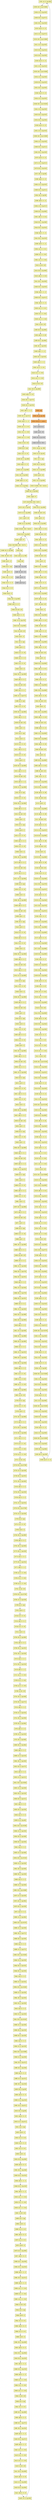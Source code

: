 digraph G {
  "102fc_4ACA1B" [style=filled shape=rectangle color=black fillcolor="/set312/2" label ="102fc: str r3, [sp,#64]"]
  "108cc_4ACA1B" [style=filled shape=rectangle color=black fillcolor="/set312/2" label ="108cc: ldr r3, [pc,#416]"]
  "103c4_4ACA1B" [style=filled shape=rectangle color=black fillcolor="/set312/2" label ="103c4: ldr r3, [sp,#80]"]
  "100f0_4ACA1B" [style=filled shape=rectangle color=black fillcolor="/set312/2" label ="100f0: ldr r3, [sp,#80]"]
  "1057c_4ACA1B" [style=filled shape=rectangle color=black fillcolor="/set312/2" label ="1057c: str r3, [sp,#64]"]
  "10410_4ACA1B" [style=filled shape=rectangle color=black fillcolor="/set312/2" label ="10410: lsl r2, r2, #16"]
  "10990_4ACA1B" [style=filled shape=rectangle color=black fillcolor="/set312/2" label ="10990: add r2, r1, r2"]
  "10618_4ACA1B" [style=filled shape=rectangle color=black fillcolor="/set312/2" label ="10618: lsl r3, r3, #1"]
  "103fc_4ACA1B" [style=filled shape=rectangle color=black fillcolor="/set312/2" label ="103fc: ldr r2, [sp,#20]"]
  "102dc_4ACA1B" [style=filled shape=rectangle color=black fillcolor="/set312/2" label ="102dc: ldr r2, [sp,#28]"]
  "1031c_4ACA1B" [style=filled shape=rectangle color=black fillcolor="/set312/2" label ="1031c: str r3, [sp,#28]"]
  "1042c_4ACA1B" [style=filled shape=rectangle color=black fillcolor="/set312/2" label ="1042c: add r1, r1, r2"]
  "102f0_4ACA1B" [style=filled shape=rectangle color=black fillcolor="/set312/2" label ="102f0: ldr r3, [sp,#64]"]
  "107d0_4ACA1B" [style=filled shape=rectangle color=black fillcolor="/set312/2" label ="107d0: lsl r2, r2, #16"]
  "102d0_4ACA1B" [style=filled shape=rectangle color=black fillcolor="/set312/2" label ="102d0: ldr r3, [pc,#1928]"]
  "10210_4ACA1B" [style=filled shape=rectangle color=black fillcolor="/set312/2" label ="10210: add r2, r1, r2"]
  "104d0_4ACA1B" [style=filled shape=rectangle color=black fillcolor="/set312/2" label ="104d0: movr3, r2"]
  "10678_4ACA1B" [style=filled shape=rectangle color=black fillcolor="/set312/2" label ="10678: ldr shr3, [r3]"]
  "106b4_4ACA1B" [style=filled shape=rectangle color=black fillcolor="/set312/2" label ="106b4: ldr r3, [sp,#52]"]
  "10378_4ACA1B" [style=filled shape=rectangle color=black fillcolor="/set312/2" label ="10378: ldr r2, [sp,#16]"]
  "10a1c_4ACA1B" [style=filled shape=rectangle color=black fillcolor="/set312/2" label ="10a1c: ldr r3, [sp,#80]"]
  "108f8_4ACA1B" [style=filled shape=rectangle color=black fillcolor="/set312/2" label ="108f8: str r3, [sp,#12]"]
  "1097c_4ACA1B" [style=filled shape=rectangle color=black fillcolor="/set312/2" label ="1097c: add r3, r3, r2"]
  "1059c_4ACA1B" [style=filled shape=rectangle color=black fillcolor="/set312/2" label ="1059c: ldr r2, [sp]"]
  "101b0_4ACA1B" [style=filled shape=rectangle color=black fillcolor="/set312/2" label ="101b0: add r3, r3, #8"]
  "105d0_4ACA1B" [style=filled shape=rectangle color=black fillcolor="/set312/2" label ="105d0: movr2, r3"]
  "1037c_4ACA1B" [style=filled shape=rectangle color=black fillcolor="/set312/2" label ="1037c: ldr r3, [sp,#8]"]
  "10264_4ACA1B" [style=filled shape=rectangle color=black fillcolor="/set312/2" label ="10264: str r3, [sp,#24]"]
  "102d8_4ACA1B" [style=filled shape=rectangle color=black fillcolor="/set312/2" label ="102d8: ldr r3, [sp,#56]"]
  "102d4_4ACA1B" [style=filled shape=rectangle color=black fillcolor="/set312/2" label ="102d4: str r3, [sp,#28]"]
  "107a0_4ACA1B" [style=filled shape=rectangle color=black fillcolor="/set312/2" label ="107a0: lsl r3, r3, #1"]
  "10494_4ACA1B" [style=filled shape=rectangle color=black fillcolor="/set312/2" label ="10494: ldr r2, [sp]"]
  "105f4_4ACA1B" [style=filled shape=rectangle color=black fillcolor="/set312/2" label ="105f4: lsl r3, r3, #1"]
  "10974_4ACA1B" [style=filled shape=rectangle color=black fillcolor="/set312/2" label ="10974: movr2, r3"]
  "105ec_4ACA1B" [style=filled shape=rectangle color=black fillcolor="/set312/2" label ="105ec: lsl r3, r3, #2"]
  "1039c_4ACA1B" [style=filled shape=rectangle color=black fillcolor="/set312/2" label ="1039c: add r3, r3, #14"]
  "106a4_4ACA1B" [style=filled shape=rectangle color=black fillcolor="/set312/2" label ="106a4: ldr r3, [sp,#52]"]
  "1052c_4ACA1B" [style=filled shape=rectangle color=black fillcolor="/set312/2" label ="1052c: add r3, r3, r2"]
  "10808_4ACA1B" [style=filled shape=rectangle color=black fillcolor="/set312/2" label ="10808: str r3, [sp,#16]"]
  "109a0_4ACA1B" [style=filled shape=rectangle color=black fillcolor="/set312/2" label ="109a0: str hr2, [r3]"]
  "10144_4ACA1B" [style=filled shape=rectangle color=black fillcolor="/set312/2" label ="10144: rsb r3, r3, r2"]
  "103bc_4ACA1B" [style=filled shape=rectangle color=black fillcolor="/set312/2" label ="103bc: asr r2, r2, #16"]
  "100b8_4ACA1B" [style=filled shape=rectangle color=black fillcolor="/set312/2" label ="100b8: str r3, [sp,#64]"]
  "10648_4ACA1B" [style=filled shape=rectangle color=black fillcolor="/set312/2" label ="10648: add r3, r3, r1"]
  "10178_4ACA1B" [style=filled shape=rectangle color=black fillcolor="/set312/2" label ="10178: str r3, [sp,#36]"]
  "10154_4ACA1B" [style=filled shape=rectangle color=black fillcolor="/set312/2" label ="10154: add r3, r2, r3"]
  "106e4_4ACA1B" [style=filled shape=rectangle color=black fillcolor="/set312/2" label ="106e4: ldr r3, [sp,#36]"]
  "108e0_4ACA1B" [style=filled shape=rectangle color=black fillcolor="/set312/2" label ="108e0: str r3, [sp,#16]"]
  "10980_4ACA1B" [style=filled shape=rectangle color=black fillcolor="/set312/2" label ="10980: ldr r1, [sp,#56]"]
  "10458_4ACA1B" [style=filled shape=rectangle color=black fillcolor="/set312/2" label ="10458: str r3, [sp,#80]"]
  "10084_4ACA1B" [style=filled shape=rectangle color=black fillcolor="/set312/2" label ="10084: ldr r3, [sp,#80]"]
  "101c0_4ACA1B" [style=filled shape=rectangle color=black fillcolor="/set312/2" label ="101c0: lsl r2, r2, #2"]
  "1049c_4ACA1B" [style=filled shape=rectangle color=black fillcolor="/set312/2" label ="1049c: lsl r3, r3, #3"]
  "10434_4ACA1B" [style=filled shape=rectangle color=black fillcolor="/set312/2" label ="10434: add r2, r1, r2"]
  "10640_4ACA1B" [style=filled shape=rectangle color=black fillcolor="/set312/2" label ="10640: movr1, r3"]
  "1050c_4ACA1B" [style=filled shape=rectangle color=black fillcolor="/set312/2" label ="1050c: movr1, r3"]
  "10318_4ACA1B" [style=filled shape=rectangle color=black fillcolor="/set312/2" label ="10318: ldr r3, [pc,#1868]"]
  "107dc_4ACA1B" [style=filled shape=rectangle color=black fillcolor="/set312/2" label ="107dc: ldr r2, [sp,#48]"]
  "10770_4ACA1B" [style=filled shape=rectangle color=black fillcolor="/set312/2" label ="10770: ldr r1, [sp,#28]"]
  "101ac_4ACA1B" [style=filled shape=rectangle color=black fillcolor="/set312/2" label ="101ac: ldr r3, [sp,#80]"]
  "10020_4ACA1B" [style=filled shape=rectangle color=black fillcolor="/set312/2" label ="10020: ldr r3, [sp,#4]"]
  "1054c_4ACA1B" [style=filled shape=rectangle color=black fillcolor="/set312/2" label ="1054c: ldr shr3, [r3]"]
  "102c4_4ACA1B" [style=filled shape=rectangle color=black fillcolor="/set312/2" label ="102c4: ldr r2, [sp,#28]"]
  "10280_4ACA1B" [style=filled shape=rectangle color=black fillcolor="/set312/2" label ="10280: add r3, r2, r3"]
  "1094c_4ACA1B" [style=filled shape=rectangle color=black fillcolor="/set312/2" label ="1094c: add r2, r1, r2"]
  "1027c_4ACA1B" [style=filled shape=rectangle color=black fillcolor="/set312/2" label ="1027c: ldr r3, [sp,#64]"]
  "103a4_4ACA1B" [style=filled shape=rectangle color=black fillcolor="/set312/2" label ="103a4: ldr r2, [sp,#24]"]
  "10268_4ACA1B" [style=filled shape=rectangle color=black fillcolor="/set312/2" label ="10268: ldr r2, [sp,#56]"]
  "10664_4ACA1B" [style=filled shape=rectangle color=black fillcolor="/set312/2" label ="10664: add r3, r3, r2"]
  "10200_4ACA1B" [style=filled shape=rectangle color=black fillcolor="/set312/2" label ="10200: ldr r2, [sp,#40]"]
  "10764_4ACA1B" [style=filled shape=rectangle color=black fillcolor="/set312/2" label ="10764: ldr r3, [sp,#80]"]
  "10260_4ACA1B" [style=filled shape=rectangle color=black fillcolor="/set312/2" label ="10260: add r3, r2, r3"]
  "100f4_4ACA1B" [style=filled shape=rectangle color=black fillcolor="/set312/2" label ="100f4: add r3, r3, #10"]
  "101d4_4ACA1B" [style=filled shape=rectangle color=black fillcolor="/set312/2" label ="101d4: str r3, [sp,#28]"]
  "107cc_4ACA1B" [style=filled shape=rectangle color=black fillcolor="/set312/2" label ="107cc: asr r2, r2, #18"]
  "1090c_4ACA1B" [style=filled shape=rectangle color=black fillcolor="/set312/2" label ="1090c: ldr r2, [sp,#12]"]
  "102cc_4ACA1B" [style=filled shape=rectangle color=black fillcolor="/set312/2" label ="102cc: str r3, [sp,#48]"]
  "10490_4ACA1B" [style=filled shape=rectangle color=black fillcolor="/set312/2" label ="10490: movr1, r3"]
  "101ec_4ACA1B" [style=filled shape=rectangle color=black fillcolor="/set312/2" label ="101ec: str r3, [sp,#24]"]
  "105bc_4ACA1B" [style=filled shape=rectangle color=black fillcolor="/set312/2" label ="105bc: ldr shr3, [r3]"]
  "10720_4ACA1B" [style=filled shape=rectangle color=black fillcolor="/set312/2" label ="10720: asr r2, r2, #5"]
  "10590_4ACA1B" [style=filled shape=rectangle color=black fillcolor="/set312/2" label ="10590: add r3, r3, r2"]
  "103d0_4ACA1B" [style=filled shape=rectangle color=black fillcolor="/set312/2" label ="103d0: ldr r2, [sp,#20]"]
  "103ec_4ACA1B" [style=filled shape=rectangle color=black fillcolor="/set312/2" label ="103ec: str hr2, [r3]"]
  "1078c_4ACA1B" [style=filled shape=rectangle color=black fillcolor="/set312/2" label ="1078c: str hr2, [r3]"]
  "103dc_4ACA1B" [style=filled shape=rectangle color=black fillcolor="/set312/2" label ="103dc: add r2, r1, r2"]
  "10244_4ACA1B" [style=filled shape=rectangle color=black fillcolor="/set312/2" label ="10244: add r2, r1, r2"]
  "10794_4ACA1B" [style=filled shape=rectangle color=black fillcolor="/set312/2" label ="10794: str r3, [sp,#28]"]
  "10008_542A03" [style=filled shape=rectangle color=black fillcolor="/set312/6" label ="10008: bl10a7c< c_entry> "]
  "1096c_4ACA1B" [style=filled shape=rectangle color=black fillcolor="/set312/2" label ="1096c: add r3, r3, r2"]
  "109ec_4ACA1B" [style=filled shape=rectangle color=black fillcolor="/set312/2" label ="109ec: lsl r3, r3, #1"]
  "109c8_4ACA1B" [style=filled shape=rectangle color=black fillcolor="/set312/2" label ="109c8: ldr r2, [sp,#20]"]
  "10120_4ACA1B" [style=filled shape=rectangle color=black fillcolor="/set312/2" label ="10120: add r3, r2, r3"]
  "108c4_4ACA1B" [style=filled shape=rectangle color=black fillcolor="/set312/2" label ="108c4: mul r3, r2, r3"]
  "10308_4ACA1B" [style=filled shape=rectangle color=black fillcolor="/set312/2" label ="10308: ldr r3, [sp,#72]"]
  "10988_4ACA1B" [style=filled shape=rectangle color=black fillcolor="/set312/2" label ="10988: add r1, r1, r2"]
  "10a48_4ACA1B" [style=filled shape=rectangle color=black fillcolor="/set312/2" label ="10a48: bxlr"]
  "10800_4ACA1B" [style=filled shape=rectangle color=black fillcolor="/set312/2" label ="10800: ldr r3, [sp,#64]"]
  "10a0c_4ACA1B" [style=filled shape=rectangle color=black fillcolor="/set312/2" label ="10a0c: asr r2, r2, #18"]
  "100d8_4ACA1B" [style=filled shape=rectangle color=black fillcolor="/set312/2" label ="100d8: add r3, r2, r3"]
  "102b0_4ACA1B" [style=filled shape=rectangle color=black fillcolor="/set312/2" label ="102b0: mul r3, r2, r3"]
  "1025c_4ACA1B" [style=filled shape=rectangle color=black fillcolor="/set312/2" label ="1025c: ldr r3, [sp,#72]"]
  "1030c_4ACA1B" [style=filled shape=rectangle color=black fillcolor="/set312/2" label ="1030c: ldr r2, [sp,#28]"]
  "101a0_4ACA1B" [style=filled shape=rectangle color=black fillcolor="/set312/2" label ="101a0: asr r2, r3, #16"]
  "10624_4ACA1B" [style=filled shape=rectangle color=black fillcolor="/set312/2" label ="10624: movr2, r3"]
  "107f8_4ACA1B" [style=filled shape=rectangle color=black fillcolor="/set312/2" label ="107f8: str r3, [sp,#20]"]
  "10898_4ACA1B" [style=filled shape=rectangle color=black fillcolor="/set312/2" label ="10898: str r3, [sp,#72]"]
  "106ec_4ACA1B" [style=filled shape=rectangle color=black fillcolor="/set312/2" label ="106ec: asr r3, r3, #5"]
  "109cc_4ACA1B" [style=filled shape=rectangle color=black fillcolor="/set312/2" label ="109cc: add r1, r1, r2"]
  "109d0_4ACA1B" [style=filled shape=rectangle color=black fillcolor="/set312/2" label ="109d0: ldr r2, [sp,#16]"]
  "105a0_4ACA1B" [style=filled shape=rectangle color=black fillcolor="/set312/2" label ="105a0: movr3, r2"]
  "101c4_4ACA1B" [style=filled shape=rectangle color=black fillcolor="/set312/2" label ="101c4: lsl r2, r2, #16"]
  "10460_4ACA1B" [style=filled shape=rectangle color=black fillcolor="/set312/2" label ="10460: add r3, r3, #1"]
  "10994_4ACA1B" [style=filled shape=rectangle color=black fillcolor="/set312/2" label ="10994: asr r2, r2, #18"]
  "104cc_4ACA1B" [style=filled shape=rectangle color=black fillcolor="/set312/2" label ="104cc: ldr r2, [sp]"]
  "103c0_4ACA1B" [style=filled shape=rectangle color=black fillcolor="/set312/2" label ="103c0: str hr2, [r3]"]
  "10124_4ACA1B" [style=filled shape=rectangle color=black fillcolor="/set312/2" label ="10124: str r3, [sp,#52]"]
  "109b4_4ACA1B" [style=filled shape=rectangle color=black fillcolor="/set312/2" label ="109b4: lsl r3, r3, #1"]
  "10a20_4ACA1B" [style=filled shape=rectangle color=black fillcolor="/set312/2" label ="10a20: add r3, r3, #2"]
  "106e0_4ACA1B" [style=filled shape=rectangle color=black fillcolor="/set312/2" label ="106e0: ldr r2, [sp,#44]"]
  "10580_4ACA1B" [style=filled shape=rectangle color=black fillcolor="/set312/2" label ="10580: ldr r3, [sp]"]
  "105a4_4ACA1B" [style=filled shape=rectangle color=black fillcolor="/set312/2" label ="105a4: lsl r3, r3, #2"]
  "10864_4ACA1B" [style=filled shape=rectangle color=black fillcolor="/set312/2" label ="10864: mul r3, r2, r3"]
  "100f8_4ACA1B" [style=filled shape=rectangle color=black fillcolor="/set312/2" label ="100f8: ldr shr3, [r3]"]
  "105cc_4ACA1B" [style=filled shape=rectangle color=black fillcolor="/set312/2" label ="105cc: lsl r3, r3, #2"]
  "10198_4ACA1B" [style=filled shape=rectangle color=black fillcolor="/set312/2" label ="10198: lsl r3, r3, #2"]
  "107c4_4ACA1B" [style=filled shape=rectangle color=black fillcolor="/set312/2" label ="107c4: ldr r2, [sp,#24]"]
  "10628_4ACA1B" [style=filled shape=rectangle color=black fillcolor="/set312/2" label ="10628: ldr r3, [sp,#80]"]
  "1064c_4ACA1B" [style=filled shape=rectangle color=black fillcolor="/set312/2" label ="1064c: ldr shr3, [r3]"]
  "10360_4ACA1B" [style=filled shape=rectangle color=black fillcolor="/set312/2" label ="10360: ldr r3, [pc,#1808]"]
  "10748_4ACA1B" [style=filled shape=rectangle color=black fillcolor="/set312/2" label ="10748: mul r3, r2, r3"]
  "103c8_4ACA1B" [style=filled shape=rectangle color=black fillcolor="/set312/2" label ="103c8: add r3, r3, #10"]
  "10560_4ACA1B" [style=filled shape=rectangle color=black fillcolor="/set312/2" label ="10560: add r3, r3, r2"]
  "10738_4ACA1B" [style=filled shape=rectangle color=black fillcolor="/set312/2" label ="10738: ldr r2, [sp,#32]"]
  "100a4_4ACA1B" [style=filled shape=rectangle color=black fillcolor="/set312/2" label ="100a4: movr2, r3"]
  "109bc_4ACA1B" [style=filled shape=rectangle color=black fillcolor="/set312/2" label ="109bc: ldr r3, [sp,#80]"]
  "1014c_4ACA1B" [style=filled shape=rectangle color=black fillcolor="/set312/2" label ="1014c: ldr r2, [sp,#76]"]
  "105b4_4ACA1B" [style=filled shape=rectangle color=black fillcolor="/set312/2" label ="105b4: ldr r3, [sp,#80]"]
  "1061c_4ACA1B" [style=filled shape=rectangle color=black fillcolor="/set312/2" label ="1061c: add r3, r3, r2"]
  "1020c_4ACA1B" [style=filled shape=rectangle color=black fillcolor="/set312/2" label ="1020c: ldr r2, [sp,#24]"]
  "10368_4ACA1B" [style=filled shape=rectangle color=black fillcolor="/set312/2" label ="10368: ldr r3, [sp,#12]"]
  "10394_4ACA1B" [style=filled shape=rectangle color=black fillcolor="/set312/2" label ="10394: str r3, [sp,#12]"]
  "108f4_4ACA1B" [style=filled shape=rectangle color=black fillcolor="/set312/2" label ="108f4: mul r3, r2, r3"]
  "106a0_4ACA1B" [style=filled shape=rectangle color=black fillcolor="/set312/2" label ="106a0: ldr r2, [sp,#76]"]
  "105ac_4ACA1B" [style=filled shape=rectangle color=black fillcolor="/set312/2" label ="105ac: lsl r3, r3, #1"]
  "10098_4ACA1B" [style=filled shape=rectangle color=black fillcolor="/set312/2" label ="10098: ldr r3, [sp,#80]"]
  "10310_4ACA1B" [style=filled shape=rectangle color=black fillcolor="/set312/2" label ="10310: mul r3, r2, r3"]
  "10354_4ACA1B" [style=filled shape=rectangle color=black fillcolor="/set312/2" label ="10354: ldr r2, [sp,#28]"]
  "100fc_4ACA1B" [style=filled shape=rectangle color=black fillcolor="/set312/2" label ="100fc: rsb r3, r3, r2"]
  "1008c_4ACA1B" [style=filled shape=rectangle color=black fillcolor="/set312/2" label ="1008c: ldr shr3, [r3]"]
  "103a8_4ACA1B" [style=filled shape=rectangle color=black fillcolor="/set312/2" label ="103a8: add r1, r1, r2"]
  "10978_4ACA1B" [style=filled shape=rectangle color=black fillcolor="/set312/2" label ="10978: ldr r3, [sp,#80]"]
  "108c8_4ACA1B" [style=filled shape=rectangle color=black fillcolor="/set312/2" label ="108c8: str r3, [sp,#20]"]
  "10520_4ACA1B" [style=filled shape=rectangle color=black fillcolor="/set312/2" label ="10520: lsl r3, r3, #2"]
  "1035c_4ACA1B" [style=filled shape=rectangle color=black fillcolor="/set312/2" label ="1035c: str r3, [sp,#16]"]
  "107d8_4ACA1B" [style=filled shape=rectangle color=black fillcolor="/set312/2" label ="107d8: str hr2, [r3]"]
  "1006c_4ACA1B" [style=filled shape=rectangle color=black fillcolor="/set312/2" label ="1006c: rsb r3, r3, r2"]
  "104b0_4ACA1B" [style=filled shape=rectangle color=black fillcolor="/set312/2" label ="104b0: add r3, r3, r2"]
  "10068_4ACA1B" [style=filled shape=rectangle color=black fillcolor="/set312/2" label ="10068: ldr shr3, [r3]"]
  "105a8_4ACA1B" [style=filled shape=rectangle color=black fillcolor="/set312/2" label ="105a8: add r3, r3, r2"]
  "10330_4ACA1B" [style=filled shape=rectangle color=black fillcolor="/set312/2" label ="10330: ldr r3, [pc,#1848]"]
  "10170_4ACA1B" [style=filled shape=rectangle color=black fillcolor="/set312/2" label ="10170: ldr r3, [sp,#60]"]
  "1066c_4ACA1B" [style=filled shape=rectangle color=black fillcolor="/set312/2" label ="1066c: movr2, r3"]
  "104f8_4ACA1B" [style=filled shape=rectangle color=black fillcolor="/set312/2" label ="104f8: ldr r3, [sp]"]
  "10380_4ACA1B" [style=filled shape=rectangle color=black fillcolor="/set312/2" label ="10380: add r3, r2, r3"]
  "104b4_4ACA1B" [style=filled shape=rectangle color=black fillcolor="/set312/2" label ="104b4: ldr shr3, [r3]"]
  "109b0_4ACA1B" [style=filled shape=rectangle color=black fillcolor="/set312/2" label ="109b0: add r3, r3, r2"]
  "10940_4ACA1B" [style=filled shape=rectangle color=black fillcolor="/set312/2" label ="10940: ldr r2, [sp,#24]"]
  "104ec_4ACA1B" [style=filled shape=rectangle color=black fillcolor="/set312/2" label ="104ec: ldr shr3, [r3]"]
  "106d0_4ACA1B" [style=filled shape=rectangle color=black fillcolor="/set312/2" label ="106d0: ldr r2, [sp,#68]"]
  "10208_4ACA1B" [style=filled shape=rectangle color=black fillcolor="/set312/2" label ="10208: mul r1, r2, r1"]
  "10428_4ACA1B" [style=filled shape=rectangle color=black fillcolor="/set312/2" label ="10428: ldr r2, [sp,#24]"]
  "1053c_4ACA1B" [style=filled shape=rectangle color=black fillcolor="/set312/2" label ="1053c: ldr r3, [sp]"]
  "105f8_4ACA1B" [style=filled shape=rectangle color=black fillcolor="/set312/2" label ="105f8: movr2, r3"]
  "106e8_4ACA1B" [style=filled shape=rectangle color=black fillcolor="/set312/2" label ="106e8: add r3, r2, r3"]
  "10258_4ACA1B" [style=filled shape=rectangle color=black fillcolor="/set312/2" label ="10258: ldr r2, [sp,#48]"]
  "10188_4ACA1B" [style=filled shape=rectangle color=black fillcolor="/set312/2" label ="10188: str r3, [sp,#32]"]
  "1019c_4ACA1B" [style=filled shape=rectangle color=black fillcolor="/set312/2" label ="1019c: lsl r3, r3, #16"]
  "1092c_4ACA1B" [style=filled shape=rectangle color=black fillcolor="/set312/2" label ="1092c: lsl r3, r3, #1"]
  "109c4_4ACA1B" [style=filled shape=rectangle color=black fillcolor="/set312/2" label ="109c4: ldr r1, [sp,#64]"]
  "10894_4ACA1B" [style=filled shape=rectangle color=black fillcolor="/set312/2" label ="10894: mul r3, r2, r3"]
  "10100_4ACA1B" [style=filled shape=rectangle color=black fillcolor="/set312/2" label ="10100: str r3, [sp,#56]"]
  "10840_4ACA1B" [style=filled shape=rectangle color=black fillcolor="/set312/2" label ="10840: str r3, [sp,#28]"]
  "10658_4ACA1B" [style=filled shape=rectangle color=black fillcolor="/set312/2" label ="10658: ldr r2, [sp]"]
  "1018c_4ACA1B" [style=filled shape=rectangle color=black fillcolor="/set312/2" label ="1018c: ldr r2, [sp,#44]"]
  "104a0_4ACA1B" [style=filled shape=rectangle color=black fillcolor="/set312/2" label ="104a0: rsb r3, r2, r3"]
  "101f0_4ACA1B" [style=filled shape=rectangle color=black fillcolor="/set312/2" label ="101f0: ldr r3, [pc,#2136]"]
  "107ec_4ACA1B" [style=filled shape=rectangle color=black fillcolor="/set312/2" label ="107ec: ldr r2, [sp,#56]"]
  "10a30_4ACA1B" [style=filled shape=rectangle color=black fillcolor="/set312/2" label ="10a30: str r3, [sp,#84]"]
  "10058_4ACA1B" [style=filled shape=rectangle color=black fillcolor="/set312/2" label ="10058: ldr shr3, [r3]"]
  "10584_4ACA1B" [style=filled shape=rectangle color=black fillcolor="/set312/2" label ="10584: lsl r3, r3, #2"]
  "106c4_4ACA1B" [style=filled shape=rectangle color=black fillcolor="/set312/2" label ="106c4: ldr r3, [sp,#60]"]
  "10930_4ACA1B" [style=filled shape=rectangle color=black fillcolor="/set312/2" label ="10930: movr2, r3"]
  "10548_4ACA1B" [style=filled shape=rectangle color=black fillcolor="/set312/2" label ="10548: add r3, r2, r3"]
  "101a8_4ACA1B" [style=filled shape=rectangle color=black fillcolor="/set312/2" label ="101a8: str hr2, [r3]"]
  "10598_4ACA1B" [style=filled shape=rectangle color=black fillcolor="/set312/2" label ="10598: movr1, r3"]
  "10374_4ACA1B" [style=filled shape=rectangle color=black fillcolor="/set312/2" label ="10374: str r3, [sp,#12]"]
  "104a4_4ACA1B" [style=filled shape=rectangle color=black fillcolor="/set312/2" label ="104a4: lsl r3, r3, #1"]
  "104c0_4ACA1B" [style=filled shape=rectangle color=black fillcolor="/set312/2" label ="104c0: ldr r3, [sp,#80]"]
  "10074_4ACA1B" [style=filled shape=rectangle color=black fillcolor="/set312/2" label ="10074: ldr r3, [sp,#80]"]
  "10a84_C485C7" [style=filled shape=rectangle color=black fillcolor="/set312/9" label ="10a84: ldr r0, [pc,#16]"]
  "10a8c_C485C7" [style=filled shape=rectangle color=black fillcolor="/set312/9" label ="10a8c: ldr r3, [pc,#8]"]
  "1082c_4ACA1B" [style=filled shape=rectangle color=black fillcolor="/set312/2" label ="1082c: add r3, r2, r3"]
  "1055c_4ACA1B" [style=filled shape=rectangle color=black fillcolor="/set312/2" label ="1055c: lsl r3, r3, #1"]
  "10534_4ACA1B" [style=filled shape=rectangle color=black fillcolor="/set312/2" label ="10534: add r3, r1, r3"]
  "1099c_4ACA1B" [style=filled shape=rectangle color=black fillcolor="/set312/2" label ="1099c: asr r2, r2, #16"]
  "10a2c_4ACA1B" [style=filled shape=rectangle color=black fillcolor="/set312/2" label ="10a2c: add r3, r3, #1"]
  "105c8_4ACA1B" [style=filled shape=rectangle color=black fillcolor="/set312/2" label ="105c8: ldr r3, [sp]"]
  "10a3c_4ACA1B" [style=filled shape=rectangle color=black fillcolor="/set312/2" label ="10a3c: ble10488< fdct+ 0x474> "]
  "101dc_4ACA1B" [style=filled shape=rectangle color=black fillcolor="/set312/2" label ="101dc: ldr r3, [sp,#40]"]
  "10718_4ACA1B" [style=filled shape=rectangle color=black fillcolor="/set312/2" label ="10718: ldr r2, [sp,#36]"]
  "10878_4ACA1B" [style=filled shape=rectangle color=black fillcolor="/set312/2" label ="10878: ldr r2, [sp,#28]"]
  "10078_4ACA1B" [style=filled shape=rectangle color=black fillcolor="/set312/2" label ="10078: add r3, r3, #2"]
  "1063c_4ACA1B" [style=filled shape=rectangle color=black fillcolor="/set312/2" label ="1063c: lsl r3, r3, #3"]
  "10880_4ACA1B" [style=filled shape=rectangle color=black fillcolor="/set312/2" label ="10880: str r3, [sp,#64]"]
  "10740_4ACA1B" [style=filled shape=rectangle color=black fillcolor="/set312/2" label ="10740: add r3, r2, r3"]
  "10114_4ACA1B" [style=filled shape=rectangle color=black fillcolor="/set312/2" label ="10114: ldr r3, [sp,#80]"]
  "1093c_4ACA1B" [style=filled shape=rectangle color=black fillcolor="/set312/2" label ="1093c: ldr r1, [sp,#48]"]
  "10824_4ACA1B" [style=filled shape=rectangle color=black fillcolor="/set312/2" label ="10824: ldr r2, [sp,#16]"]
  "102f8_4ACA1B" [style=filled shape=rectangle color=black fillcolor="/set312/2" label ="102f8: mul r3, r2, r3"]
  "1046c_4ACA1B" [style=filled shape=rectangle color=black fillcolor="/set312/2" label ="1046c: cmpr3, #7"]
  "10844_4ACA1B" [style=filled shape=rectangle color=black fillcolor="/set312/2" label ="10844: ldr r3, [sp,#48]"]
  "1021c_4ACA1B" [style=filled shape=rectangle color=black fillcolor="/set312/2" label ="1021c: asr r2, r2, #16"]
  "10050_4ACA1B" [style=filled shape=rectangle color=black fillcolor="/set312/2" label ="10050: str r3, [sp,#76]"]
  "10158_4ACA1B" [style=filled shape=rectangle color=black fillcolor="/set312/2" label ="10158: str r3, [sp,#44]"]
  "10870_4ACA1B" [style=filled shape=rectangle color=black fillcolor="/set312/2" label ="10870: str r3, [sp,#28]"]
  "1003c_4ACA1B" [style=filled shape=rectangle color=black fillcolor="/set312/2" label ="1003c: movr2, r3"]
  "104d4_4ACA1B" [style=filled shape=rectangle color=black fillcolor="/set312/2" label ="104d4: lsl r3, r3, #3"]
  "10174_4ACA1B" [style=filled shape=rectangle color=black fillcolor="/set312/2" label ="10174: add r3, r2, r3"]
  "10944_4ACA1B" [style=filled shape=rectangle color=black fillcolor="/set312/2" label ="10944: add r1, r1, r2"]
  "1011c_4ACA1B" [style=filled shape=rectangle color=black fillcolor="/set312/2" label ="1011c: ldr shr3, [r3]"]
  "10320_4ACA1B" [style=filled shape=rectangle color=black fillcolor="/set312/2" label ="10320: ldr r3, [sp,#24]"]
  "10118_4ACA1B" [style=filled shape=rectangle color=black fillcolor="/set312/2" label ="10118: add r3, r3, #8"]
  "109fc_4ACA1B" [style=filled shape=rectangle color=black fillcolor="/set312/2" label ="109fc: ldr r2, [sp,#24]"]
  "103ac_4ACA1B" [style=filled shape=rectangle color=black fillcolor="/set312/2" label ="103ac: ldr r2, [sp,#16]"]
  "1033c_4ACA1B" [style=filled shape=rectangle color=black fillcolor="/set312/2" label ="1033c: ldr r2, [sp,#28]"]
  "104f0_4ACA1B" [style=filled shape=rectangle color=black fillcolor="/set312/2" label ="104f0: rsb r3, r3, r1"]
  "10018_4ACA1B" [style=filled shape=rectangle color=black fillcolor="/set312/2" label ="10018: str r0, [sp,#4]"]
  "10574_4ACA1B" [style=filled shape=rectangle color=black fillcolor="/set312/2" label ="10574: ldr shr3, [r3]"]
  "1089c_4ACA1B" [style=filled shape=rectangle color=black fillcolor="/set312/2" label ="1089c: ldr r3, [pc,#456]"]
  "10820_4ACA1B" [style=filled shape=rectangle color=black fillcolor="/set312/2" label ="10820: str r3, [sp,#28]"]
  "10790_4ACA1B" [style=filled shape=rectangle color=black fillcolor="/set312/2" label ="10790: ldr r3, [pc,#700]"]
  "10750_4ACA1B" [style=filled shape=rectangle color=black fillcolor="/set312/2" label ="10750: ldr r3, [pc,#760]"]
  "1024c_4ACA1B" [style=filled shape=rectangle color=black fillcolor="/set312/2" label ="1024c: lsl r2, r2, #16"]
  "1036c_4ACA1B" [style=filled shape=rectangle color=black fillcolor="/set312/2" label ="1036c: ldr r2, [sp,#28]"]
  "1023c_4ACA1B" [style=filled shape=rectangle color=black fillcolor="/set312/2" label ="1023c: mul r1, r2, r1"]
  "1083c_4ACA1B" [style=filled shape=rectangle color=black fillcolor="/set312/2" label ="1083c: ldr r3, [pc,#536]"]
  "1002c_4ACA1B" [style=filled shape=rectangle color=black fillcolor="/set312/2" label ="1002c: str r3, [sp,#84]"]
  "108d8_4ACA1B" [style=filled shape=rectangle color=black fillcolor="/set312/2" label ="108d8: ldr r2, [sp,#28]"]
  "10654_4ACA1B" [style=filled shape=rectangle color=black fillcolor="/set312/2" label ="10654: str r3, [sp,#52]"]
  "102bc_4ACA1B" [style=filled shape=rectangle color=black fillcolor="/set312/2" label ="102bc: str r3, [sp,#28]"]
  "108b4_4ACA1B" [style=filled shape=rectangle color=black fillcolor="/set312/2" label ="108b4: ldr r3, [pc,#436]"]
  "109d8_4ACA1B" [style=filled shape=rectangle color=black fillcolor="/set312/2" label ="109d8: asr r2, r2, #18"]
  "10958_4ACA1B" [style=filled shape=rectangle color=black fillcolor="/set312/2" label ="10958: asr r2, r2, #16"]
  "10278_4ACA1B" [style=filled shape=rectangle color=black fillcolor="/set312/2" label ="10278: ldr r2, [sp,#48]"]
  "10760_4ACA1B" [style=filled shape=rectangle color=black fillcolor="/set312/2" label ="10760: movr2, r3"]
  "1098c_4ACA1B" [style=filled shape=rectangle color=black fillcolor="/set312/2" label ="1098c: ldr r2, [sp,#12]"]
  "10a14_4ACA1B" [style=filled shape=rectangle color=black fillcolor="/set312/2" label ="10a14: asr r2, r2, #16"]
  "106f4_4ACA1B" [style=filled shape=rectangle color=black fillcolor="/set312/2" label ="106f4: asr r2, r3, #16"]
  "103f0_4ACA1B" [style=filled shape=rectangle color=black fillcolor="/set312/2" label ="103f0: ldr r3, [sp,#80]"]
  "105b8_4ACA1B" [style=filled shape=rectangle color=black fillcolor="/set312/2" label ="105b8: add r3, r3, r2"]
  "105d8_4ACA1B" [style=filled shape=rectangle color=black fillcolor="/set312/2" label ="105d8: add r3, r3, r2"]
  "104b8_4ACA1B" [style=filled shape=rectangle color=black fillcolor="/set312/2" label ="104b8: add r3, r1, r3"]
  "106ac_4ACA1B" [style=filled shape=rectangle color=black fillcolor="/set312/2" label ="106ac: str r3, [sp,#44]"]
  "10110_4ACA1B" [style=filled shape=rectangle color=black fillcolor="/set312/2" label ="10110: movr2, r3"]
  "10270_4ACA1B" [style=filled shape=rectangle color=black fillcolor="/set312/2" label ="10270: add r3, r2, r3"]
  "10724_4ACA1B" [style=filled shape=rectangle color=black fillcolor="/set312/2" label ="10724: lsl r2, r2, #16"]
  "10288_4ACA1B" [style=filled shape=rectangle color=black fillcolor="/set312/2" label ="10288: ldr r2, [sp,#56]"]
  "10a38_4ACA1B" [style=filled shape=rectangle color=black fillcolor="/set312/2" label ="10a38: cmpr3, #7"]
  "102b4_4ACA1B" [style=filled shape=rectangle color=black fillcolor="/set312/2" label ="102b4: str r3, [sp,#8]"]
  "103e8_4ACA1B" [style=filled shape=rectangle color=black fillcolor="/set312/2" label ="103e8: asr r2, r2, #16"]
  "10190_4ACA1B" [style=filled shape=rectangle color=black fillcolor="/set312/2" label ="10190: ldr r3, [sp,#36]"]
  "10148_4ACA1B" [style=filled shape=rectangle color=black fillcolor="/set312/2" label ="10148: str r3, [sp,#48]"]
  "10970_4ACA1B" [style=filled shape=rectangle color=black fillcolor="/set312/2" label ="10970: lsl r3, r3, #1"]
  "10554_4ACA1B" [style=filled shape=rectangle color=black fillcolor="/set312/2" label ="10554: ldr r2, [sp]"]
  "10054_4ACA1B" [style=filled shape=rectangle color=black fillcolor="/set312/2" label ="10054: ldr r3, [sp,#80]"]
  "10874_4ACA1B" [style=filled shape=rectangle color=black fillcolor="/set312/2" label ="10874: ldr r3, [sp,#64]"]
  "10788_4ACA1B" [style=filled shape=rectangle color=black fillcolor="/set312/2" label ="10788: asr r2, r2, #16"]
  "10804_4ACA1B" [style=filled shape=rectangle color=black fillcolor="/set312/2" label ="10804: add r3, r2, r3"]
  "102b8_4ACA1B" [style=filled shape=rectangle color=black fillcolor="/set312/2" label ="102b8: ldr r3, [pc,#1948]"]
  "10348_4ACA1B" [style=filled shape=rectangle color=black fillcolor="/set312/2" label ="10348: ldr r3, [pc,#1828]"]
  "10314_4ACA1B" [style=filled shape=rectangle color=black fillcolor="/set312/2" label ="10314: str r3, [sp,#72]"]
  "1048c_4ACA1B" [style=filled shape=rectangle color=black fillcolor="/set312/2" label ="1048c: ldr shr3, [r3]"]
  "10858_4ACA1B" [style=filled shape=rectangle color=black fillcolor="/set312/2" label ="10858: str r3, [sp,#28]"]
  "10558_4ACA1B" [style=filled shape=rectangle color=black fillcolor="/set312/2" label ="10558: movr3, r2"]
  "10204_4ACA1B" [style=filled shape=rectangle color=black fillcolor="/set312/2" label ="10204: ldr r1, [sp,#28]"]
  "106f8_4ACA1B" [style=filled shape=rectangle color=black fillcolor="/set312/2" label ="106f8: ldr r3, [sp,#80]"]
  "1017c_4ACA1B" [style=filled shape=rectangle color=black fillcolor="/set312/2" label ="1017c: ldr r2, [sp,#68]"]
  "10150_4ACA1B" [style=filled shape=rectangle color=black fillcolor="/set312/2" label ="10150: ldr r3, [sp,#52]"]
  "10088_4ACA1B" [style=filled shape=rectangle color=black fillcolor="/set312/2" label ="10088: add r3, r3, #12"]
  "10614_4ACA1B" [style=filled shape=rectangle color=black fillcolor="/set312/2" label ="10614: movr3, r2"]
  "10104_4ACA1B" [style=filled shape=rectangle color=black fillcolor="/set312/2" label ="10104: ldr r3, [sp,#80]"]
  "106dc_4ACA1B" [style=filled shape=rectangle color=black fillcolor="/set312/2" label ="106dc: str r3, [sp,#32]"]
  "108b8_4ACA1B" [style=filled shape=rectangle color=black fillcolor="/set312/2" label ="108b8: str r3, [sp,#28]"]
  "10180_4ACA1B" [style=filled shape=rectangle color=black fillcolor="/set312/2" label ="10180: ldr r3, [sp,#60]"]
  "10924_4ACA1B" [style=filled shape=rectangle color=black fillcolor="/set312/2" label ="10924: lsl r3, r3, #3"]
  "106a8_4ACA1B" [style=filled shape=rectangle color=black fillcolor="/set312/2" label ="106a8: add r3, r2, r3"]
  "10228_4ACA1B" [style=filled shape=rectangle color=black fillcolor="/set312/2" label ="10228: str r3, [sp,#28]"]
  "10444_4ACA1B" [style=filled shape=rectangle color=black fillcolor="/set312/2" label ="10444: str hr2, [r3]"]
  "10908_4ACA1B" [style=filled shape=rectangle color=black fillcolor="/set312/2" label ="10908: str r3, [sp,#16]"]
  "1004c_4ACA1B" [style=filled shape=rectangle color=black fillcolor="/set312/2" label ="1004c: add r3, r2, r3"]
  "10220_4ACA1B" [style=filled shape=rectangle color=black fillcolor="/set312/2" label ="10220: str hr2, [r3]"]
  "100b0_4ACA1B" [style=filled shape=rectangle color=black fillcolor="/set312/2" label ="100b0: ldr shr3, [r3]"]
  "10a18_4ACA1B" [style=filled shape=rectangle color=black fillcolor="/set312/2" label ="10a18: str hr2, [r3]"]
  "10284_4ACA1B" [style=filled shape=rectangle color=black fillcolor="/set312/2" label ="10284: str r3, [sp,#16]"]
  "10798_4ACA1B" [style=filled shape=rectangle color=black fillcolor="/set312/2" label ="10798: ldr r2, [sp]"]
  "10064_4ACA1B" [style=filled shape=rectangle color=black fillcolor="/set312/2" label ="10064: add r3, r3, #14"]
  "107f4_4ACA1B" [style=filled shape=rectangle color=black fillcolor="/set312/2" label ="107f4: add r3, r2, r3"]
  "10594_4ACA1B" [style=filled shape=rectangle color=black fillcolor="/set312/2" label ="10594: ldr shr3, [r3]"]
  "10854_4ACA1B" [style=filled shape=rectangle color=black fillcolor="/set312/2" label ="10854: ldr r3, [pc,#516]"]
  "10034_4ACA1B" [style=filled shape=rectangle color=black fillcolor="/set312/2" label ="10034: ldr r3, [sp,#80]"]
  "1091c_4ACA1B" [style=filled shape=rectangle color=black fillcolor="/set312/2" label ="1091c: ldr r2, [sp]"]
  "10364_4ACA1B" [style=filled shape=rectangle color=black fillcolor="/set312/2" label ="10364: str r3, [sp,#28]"]
  "10544_4ACA1B" [style=filled shape=rectangle color=black fillcolor="/set312/2" label ="10544: ldr r2, [sp,#80]"]
  "104bc_4ACA1B" [style=filled shape=rectangle color=black fillcolor="/set312/2" label ="104bc: str r3, [sp,#76]"]
  "104e4_4ACA1B" [style=filled shape=rectangle color=black fillcolor="/set312/2" label ="104e4: ldr r3, [sp,#80]"]
  "10568_4ACA1B" [style=filled shape=rectangle color=black fillcolor="/set312/2" label ="10568: movr2, r3"]
  "10080_4ACA1B" [style=filled shape=rectangle color=black fillcolor="/set312/2" label ="10080: movr2, r3"]
  "10194_4ACA1B" [style=filled shape=rectangle color=black fillcolor="/set312/2" label ="10194: add r3, r2, r3"]
  "1009c_4ACA1B" [style=filled shape=rectangle color=black fillcolor="/set312/2" label ="1009c: add r3, r3, #2"]
  "100e4_4ACA1B" [style=filled shape=rectangle color=black fillcolor="/set312/2" label ="100e4: add r3, r3, #4"]
  "10634_4ACA1B" [style=filled shape=rectangle color=black fillcolor="/set312/2" label ="10634: movr2, r3"]
  "101f8_4ACA1B" [style=filled shape=rectangle color=black fillcolor="/set312/2" label ="101f8: ldr r3, [sp,#80]"]
  "103d4_4ACA1B" [style=filled shape=rectangle color=black fillcolor="/set312/2" label ="103d4: add r1, r1, r2"]
  "107a4_4ACA1B" [style=filled shape=rectangle color=black fillcolor="/set312/2" label ="107a4: add r3, r3, r2"]
  "1012c_4ACA1B" [style=filled shape=rectangle color=black fillcolor="/set312/2" label ="1012c: add r3, r3, #6"]
  "104e0_4ACA1B" [style=filled shape=rectangle color=black fillcolor="/set312/2" label ="104e0: movr2, r3"]
  "10040_4ACA1B" [style=filled shape=rectangle color=black fillcolor="/set312/2" label ="10040: ldr r3, [sp,#80]"]
  "10680_4ACA1B" [style=filled shape=rectangle color=black fillcolor="/set312/2" label ="10680: ldr r3, [sp]"]
  "1065c_4ACA1B" [style=filled shape=rectangle color=black fillcolor="/set312/2" label ="1065c: movr3, r2"]
  "109a4_4ACA1B" [style=filled shape=rectangle color=black fillcolor="/set312/2" label ="109a4: ldr r2, [sp]"]
  "10328_4ACA1B" [style=filled shape=rectangle color=black fillcolor="/set312/2" label ="10328: mul r3, r2, r3"]
  "10684_4ACA1B" [style=filled shape=rectangle color=black fillcolor="/set312/2" label ="10684: lsl r3, r3, #3"]
  "109e4_4ACA1B" [style=filled shape=rectangle color=black fillcolor="/set312/2" label ="109e4: str hr2, [r3]"]
  "10130_4ACA1B" [style=filled shape=rectangle color=black fillcolor="/set312/2" label ="10130: ldr shr3, [r3]"]
  "102c8_4ACA1B" [style=filled shape=rectangle color=black fillcolor="/set312/2" label ="102c8: mul r3, r2, r3"]
  "10478_4ACA1B" [style=filled shape=rectangle color=black fillcolor="/set312/2" label ="10478: str r3, [sp,#80]"]
  "10238_4ACA1B" [style=filled shape=rectangle color=black fillcolor="/set312/2" label ="10238: ldr r1, [sp,#28]"]
  "10714_4ACA1B" [style=filled shape=rectangle color=black fillcolor="/set312/2" label ="10714: ldr r1, [sp,#44]"]
  "10660_4ACA1B" [style=filled shape=rectangle color=black fillcolor="/set312/2" label ="10660: lsl r3, r3, #1"]
  "1029c_4ACA1B" [style=filled shape=rectangle color=black fillcolor="/set312/2" label ="1029c: str r3, [sp,#28]"]
  "10524_4ACA1B" [style=filled shape=rectangle color=black fillcolor="/set312/2" label ="10524: movr2, r3"]
  "105dc_4ACA1B" [style=filled shape=rectangle color=black fillcolor="/set312/2" label ="105dc: ldr shr3, [r3]"]
  "108c0_4ACA1B" [style=filled shape=rectangle color=black fillcolor="/set312/2" label ="108c0: ldr r2, [sp,#28]"]
  "1041c_4ACA1B" [style=filled shape=rectangle color=black fillcolor="/set312/2" label ="1041c: ldr r3, [sp,#80]"]
  "10900_4ACA1B" [style=filled shape=rectangle color=black fillcolor="/set312/2" label ="10900: ldr r3, [sp,#8]"]
  "10904_4ACA1B" [style=filled shape=rectangle color=black fillcolor="/set312/2" label ="10904: add r3, r2, r3"]
  "106b0_4ACA1B" [style=filled shape=rectangle color=black fillcolor="/set312/2" label ="106b0: ldr r2, [sp,#76]"]
  "10014_4ACA1B" [style=filled shape=rectangle color=black fillcolor="/set312/2" label ="10014: sub sp, sp, #88"]
  "10a44_4ACA1B" [style=filled shape=rectangle color=black fillcolor="/set312/2" label ="10a44: add sp, sp, #88"]
  "102ac_4ACA1B" [style=filled shape=rectangle color=black fillcolor="/set312/2" label ="102ac: ldr r2, [sp,#28]"]
  "10838_4ACA1B" [style=filled shape=rectangle color=black fillcolor="/set312/2" label ="10838: str r3, [sp,#8]"]
  "10a08_4ACA1B" [style=filled shape=rectangle color=black fillcolor="/set312/2" label ="10a08: add r2, r1, r2"]
  "1070c_4ACA1B" [style=filled shape=rectangle color=black fillcolor="/set312/2" label ="1070c: ldr r3, [sp,#80]"]
  "10128_4ACA1B" [style=filled shape=rectangle color=black fillcolor="/set312/2" label ="10128: ldr r3, [sp,#80]"]
  "1072c_4ACA1B" [style=filled shape=rectangle color=black fillcolor="/set312/2" label ="1072c: str hr2, [r3]"]
  "106bc_4ACA1B" [style=filled shape=rectangle color=black fillcolor="/set312/2" label ="106bc: str r3, [sp,#40]"]
  "10688_4ACA1B" [style=filled shape=rectangle color=black fillcolor="/set312/2" label ="10688: movr1, r3"]
  "105b0_4ACA1B" [style=filled shape=rectangle color=black fillcolor="/set312/2" label ="105b0: movr2, r3"]
  "109e0_4ACA1B" [style=filled shape=rectangle color=black fillcolor="/set312/2" label ="109e0: asr r2, r2, #16"]
  "103e4_4ACA1B" [style=filled shape=rectangle color=black fillcolor="/set312/2" label ="103e4: lsl r2, r2, #16"]
  "10818_4ACA1B" [style=filled shape=rectangle color=black fillcolor="/set312/2" label ="10818: str r3, [sp,#12]"]
  "109f8_4ACA1B" [style=filled shape=rectangle color=black fillcolor="/set312/2" label ="109f8: ldr r1, [sp,#72]"]
  "107a8_4ACA1B" [style=filled shape=rectangle color=black fillcolor="/set312/2" label ="107a8: lsl r3, r3, #2"]
  "10184_4ACA1B" [style=filled shape=rectangle color=black fillcolor="/set312/2" label ="10184: rsb r3, r3, r2"]
  "108a8_4ACA1B" [style=filled shape=rectangle color=black fillcolor="/set312/2" label ="108a8: ldr r2, [sp,#28]"]
  "10214_4ACA1B" [style=filled shape=rectangle color=black fillcolor="/set312/2" label ="10214: asr r2, r2, #11"]
  "10a00_4ACA1B" [style=filled shape=rectangle color=black fillcolor="/set312/2" label ="10a00: add r1, r1, r2"]
  "1007c_4ACA1B" [style=filled shape=rectangle color=black fillcolor="/set312/2" label ="1007c: ldr shr3, [r3]"]
  "10294_4ACA1B" [style=filled shape=rectangle color=black fillcolor="/set312/2" label ="10294: str r3, [sp,#12]"]
  "10168_4ACA1B" [style=filled shape=rectangle color=black fillcolor="/set312/2" label ="10168: str r3, [sp,#40]"]
  "101b8_4ACA1B" [style=filled shape=rectangle color=black fillcolor="/set312/2" label ="101b8: ldr r2, [sp,#36]"]
  "10834_4ACA1B" [style=filled shape=rectangle color=black fillcolor="/set312/2" label ="10834: mul r3, r2, r3"]
  "104f4_4ACA1B" [style=filled shape=rectangle color=black fillcolor="/set312/2" label ="104f4: str r3, [sp,#72]"]
  "10304_4ACA1B" [style=filled shape=rectangle color=black fillcolor="/set312/2" label ="10304: str r3, [sp,#28]"]
  "108d4_4ACA1B" [style=filled shape=rectangle color=black fillcolor="/set312/2" label ="108d4: ldr r3, [sp,#16]"]
  "108a0_4ACA1B" [style=filled shape=rectangle color=black fillcolor="/set312/2" label ="108a0: str r3, [sp,#28]"]
  "10934_4ACA1B" [style=filled shape=rectangle color=black fillcolor="/set312/2" label ="10934: ldr r3, [sp,#80]"]
  "10888_4ACA1B" [style=filled shape=rectangle color=black fillcolor="/set312/2" label ="10888: str r3, [sp,#28]"]
  "10758_4ACA1B" [style=filled shape=rectangle color=black fillcolor="/set312/2" label ="10758: ldr r3, [sp]"]
  "10a88_C485C7" [style=filled shape=rectangle color=black fillcolor="/set312/9" label ="10a88: bl10014< fdct> "]
  "1079c_4ACA1B" [style=filled shape=rectangle color=black fillcolor="/set312/2" label ="1079c: movr3, r2"]
  "10710_4ACA1B" [style=filled shape=rectangle color=black fillcolor="/set312/2" label ="10710: add r3, r3, r2"]
  "10540_4ACA1B" [style=filled shape=rectangle color=black fillcolor="/set312/2" label ="10540: lsl r3, r3, #1"]
  "10048_4ACA1B" [style=filled shape=rectangle color=black fillcolor="/set312/2" label ="10048: ldr shr3, [r3]"]
  "108ec_4ACA1B" [style=filled shape=rectangle color=black fillcolor="/set312/2" label ="108ec: ldr r3, [sp,#12]"]
  "10650_4ACA1B" [style=filled shape=rectangle color=black fillcolor="/set312/2" label ="10650: add r3, r2, r3"]
  "10638_4ACA1B" [style=filled shape=rectangle color=black fillcolor="/set312/2" label ="10638: ldr r3, [sp]"]
  "10810_4ACA1B" [style=filled shape=rectangle color=black fillcolor="/set312/2" label ="10810: ldr r3, [sp,#72]"]
  "1005c_4ACA1B" [style=filled shape=rectangle color=black fillcolor="/set312/2" label ="1005c: movr2, r3"]
  "104a8_4ACA1B" [style=filled shape=rectangle color=black fillcolor="/set312/2" label ="104a8: movr2, r3"]
  "103e0_4ACA1B" [style=filled shape=rectangle color=black fillcolor="/set312/2" label ="103e0: asr r2, r2, #11"]
  "10814_4ACA1B" [style=filled shape=rectangle color=black fillcolor="/set312/2" label ="10814: add r3, r2, r3"]
  "103a0_4ACA1B" [style=filled shape=rectangle color=black fillcolor="/set312/2" label ="103a0: ldr r1, [sp,#48]"]
  "10730_4ACA1B" [style=filled shape=rectangle color=black fillcolor="/set312/2" label ="10730: ldr r3, [pc,#788]"]
  "10a94_C485C7" [style=filled shape=rectangle color=black fillcolor="/set312/9" label ="10a94: movr0, r3"]
  "1016c_4ACA1B" [style=filled shape=rectangle color=black fillcolor="/set312/2" label ="1016c: ldr r2, [sp,#68]"]
  "10700_4ACA1B" [style=filled shape=rectangle color=black fillcolor="/set312/2" label ="10700: ldr r3, [sp]"]
  "10430_4ACA1B" [style=filled shape=rectangle color=black fillcolor="/set312/2" label ="10430: ldr r2, [sp,#12]"]
  "1058c_4ACA1B" [style=filled shape=rectangle color=black fillcolor="/set312/2" label ="1058c: ldr r3, [sp,#80]"]
  "102a8_4ACA1B" [style=filled shape=rectangle color=black fillcolor="/set312/2" label ="102a8: add r3, r2, r3"]
  "10060_4ACA1B" [style=filled shape=rectangle color=black fillcolor="/set312/2" label ="10060: ldr r3, [sp,#80]"]
  "10350_4ACA1B" [style=filled shape=rectangle color=black fillcolor="/set312/2" label ="10350: ldr r3, [sp,#16]"]
  "10468_4ACA1B" [style=filled shape=rectangle color=black fillcolor="/set312/2" label ="10468: ldr r3, [sp,#84]"]
  "10420_4ACA1B" [style=filled shape=rectangle color=black fillcolor="/set312/2" label ="10420: add r3, r3, #2"]
  "1073c_4ACA1B" [style=filled shape=rectangle color=black fillcolor="/set312/2" label ="1073c: ldr r3, [sp,#40]"]
  "100b4_4ACA1B" [style=filled shape=rectangle color=black fillcolor="/set312/2" label ="100b4: rsb r3, r3, r2"]
  "1001c_4ACA1B" [style=filled shape=rectangle color=black fillcolor="/set312/2" label ="1001c: str r1, [sp]"]
  "10474_4ACA1B" [style=filled shape=rectangle color=black fillcolor="/set312/2" label ="10474: ldr r3, [sp,#4]"]
  "10998_4ACA1B" [style=filled shape=rectangle color=black fillcolor="/set312/2" label ="10998: lsl r2, r2, #16"]
  "10450_4ACA1B" [style=filled shape=rectangle color=black fillcolor="/set312/2" label ="10450: ldr r2, [sp,#80]"]
  "10388_4ACA1B" [style=filled shape=rectangle color=black fillcolor="/set312/2" label ="10388: ldr r2, [sp,#12]"]
  "1013c_4ACA1B" [style=filled shape=rectangle color=black fillcolor="/set312/2" label ="1013c: add r3, r3, #8"]
  "10164_4ACA1B" [style=filled shape=rectangle color=black fillcolor="/set312/2" label ="10164: rsb r3, r3, r2"]
  "10470_4ACA1B" [style=filled shape=rectangle color=black fillcolor="/set312/2" label ="10470: ble10034< fdct+ 0x20> "]
  "104c4_4ACA1B" [style=filled shape=rectangle color=black fillcolor="/set312/2" label ="104c4: ldr shr3, [r3]"]
  "106c8_4ACA1B" [style=filled shape=rectangle color=black fillcolor="/set312/2" label ="106c8: add r3, r2, r3"]
  "10044_4ACA1B" [style=filled shape=rectangle color=black fillcolor="/set312/2" label ="10044: add r3, r3, #14"]
  "101e0_4ACA1B" [style=filled shape=rectangle color=black fillcolor="/set312/2" label ="101e0: add r3, r2, r3"]
  "10254_4ACA1B" [style=filled shape=rectangle color=black fillcolor="/set312/2" label ="10254: str hr2, [r3]"]
  "10910_4ACA1B" [style=filled shape=rectangle color=black fillcolor="/set312/2" label ="10910: ldr r3, [sp,#8]"]
  "10504_4ACA1B" [style=filled shape=rectangle color=black fillcolor="/set312/2" label ="10504: add r3, r2, r3"]
  "107b4_4ACA1B" [style=filled shape=rectangle color=black fillcolor="/set312/2" label ="107b4: add r3, r3, r2"]
  "101e8_4ACA1B" [style=filled shape=rectangle color=black fillcolor="/set312/2" label ="101e8: mul r3, r2, r3"]
  "109ac_4ACA1B" [style=filled shape=rectangle color=black fillcolor="/set312/2" label ="109ac: lsl r3, r3, #1"]
  "10384_4ACA1B" [style=filled shape=rectangle color=black fillcolor="/set312/2" label ="10384: str r3, [sp,#16]"]
  "10408_4ACA1B" [style=filled shape=rectangle color=black fillcolor="/set312/2" label ="10408: add r2, r1, r2"]
  "10708_4ACA1B" [style=filled shape=rectangle color=black fillcolor="/set312/2" label ="10708: movr2, r3"]
  "10004_542A03" [style=filled shape=rectangle color=black fillcolor="/set312/6" label ="10004: ldr sp, [pc,#4]"]
  "10344_4ACA1B" [style=filled shape=rectangle color=black fillcolor="/set312/2" label ="10344: str r3, [sp,#20]"]
  "101b4_4ACA1B" [style=filled shape=rectangle color=black fillcolor="/set312/2" label ="101b4: ldr r1, [sp,#44]"]
  "107e0_4ACA1B" [style=filled shape=rectangle color=black fillcolor="/set312/2" label ="107e0: ldr r3, [sp,#72]"]
  "10298_4ACA1B" [style=filled shape=rectangle color=black fillcolor="/set312/2" label ="10298: ldr r3, [pc,#1976]"]
  "108ac_4ACA1B" [style=filled shape=rectangle color=black fillcolor="/set312/2" label ="108ac: mul r3, r2, r3"]
  "109a8_4ACA1B" [style=filled shape=rectangle color=black fillcolor="/set312/2" label ="109a8: movr3, r2"]
  "100ac_4ACA1B" [style=filled shape=rectangle color=black fillcolor="/set312/2" label ="100ac: add r3, r3, #12"]
  "1060c_4ACA1B" [style=filled shape=rectangle color=black fillcolor="/set312/2" label ="1060c: str r3, [sp,#56]"]
  "102e4_4ACA1B" [style=filled shape=rectangle color=black fillcolor="/set312/2" label ="102e4: str r3, [sp,#56]"]
  "10744_4ACA1B" [style=filled shape=rectangle color=black fillcolor="/set312/2" label ="10744: ldr r2, [sp,#28]"]
  "10668_4ACA1B" [style=filled shape=rectangle color=black fillcolor="/set312/2" label ="10668: lsl r3, r3, #1"]
  "103b8_4ACA1B" [style=filled shape=rectangle color=black fillcolor="/set312/2" label ="103b8: lsl r2, r2, #16"]
  "10480_4ACA1B" [style=filled shape=rectangle color=black fillcolor="/set312/2" label ="10480: str r3, [sp,#84]"]
  "10448_4ACA1B" [style=filled shape=rectangle color=black fillcolor="/set312/2" label ="10448: ldr r3, [sp]"]
  "100cc_4ACA1B" [style=filled shape=rectangle color=black fillcolor="/set312/2" label ="100cc: ldr r3, [sp,#80]"]
  "10754_4ACA1B" [style=filled shape=rectangle color=black fillcolor="/set312/2" label ="10754: str r3, [sp,#28]"]
  "1074c_4ACA1B" [style=filled shape=rectangle color=black fillcolor="/set312/2" label ="1074c: str r3, [sp,#24]"]
  "10600_4ACA1B" [style=filled shape=rectangle color=black fillcolor="/set312/2" label ="10600: add r3, r3, r2"]
  "100e8_4ACA1B" [style=filled shape=rectangle color=black fillcolor="/set312/2" label ="100e8: ldr shr3, [r3]"]
  "10630_4ACA1B" [style=filled shape=rectangle color=black fillcolor="/set312/2" label ="10630: ldr shr3, [r3]"]
  "10964_4ACA1B" [style=filled shape=rectangle color=black fillcolor="/set312/2" label ="10964: movr3, r2"]
  "10240_4ACA1B" [style=filled shape=rectangle color=black fillcolor="/set312/2" label ="10240: ldr r2, [sp,#24]"]
  "10694_4ACA1B" [style=filled shape=rectangle color=black fillcolor="/set312/2" label ="10694: ldr shr3, [r3]"]
  "107ac_4ACA1B" [style=filled shape=rectangle color=black fillcolor="/set312/2" label ="107ac: movr2, r3"]
  "102f4_4ACA1B" [style=filled shape=rectangle color=black fillcolor="/set312/2" label ="102f4: ldr r2, [sp,#28]"]
  "104fc_4ACA1B" [style=filled shape=rectangle color=black fillcolor="/set312/2" label ="104fc: lsl r3, r3, #1"]
  "108e4_4ACA1B" [style=filled shape=rectangle color=black fillcolor="/set312/2" label ="108e4: ldr r3, [pc,#396]"]
  "10140_4ACA1B" [style=filled shape=rectangle color=black fillcolor="/set312/2" label ="10140: ldr shr3, [r3]"]
  "10780_4ACA1B" [style=filled shape=rectangle color=black fillcolor="/set312/2" label ="10780: asr r2, r2, #18"]
  "1038c_4ACA1B" [style=filled shape=rectangle color=black fillcolor="/set312/2" label ="1038c: ldr r3, [sp,#8]"]
  "100c4_4ACA1B" [style=filled shape=rectangle color=black fillcolor="/set312/2" label ="100c4: ldr shr3, [r3]"]
  "10500_4ACA1B" [style=filled shape=rectangle color=black fillcolor="/set312/2" label ="10500: ldr r2, [sp,#80]"]
  "1075c_4ACA1B" [style=filled shape=rectangle color=black fillcolor="/set312/2" label ="1075c: lsl r3, r3, #2"]
  "103b4_4ACA1B" [style=filled shape=rectangle color=black fillcolor="/set312/2" label ="103b4: asr r2, r2, #11"]
  "103f4_4ACA1B" [style=filled shape=rectangle color=black fillcolor="/set312/2" label ="103f4: add r3, r3, #6"]
  "102a0_4ACA1B" [style=filled shape=rectangle color=black fillcolor="/set312/2" label ="102a0: ldr r2, [sp,#16]"]
  "106c0_4ACA1B" [style=filled shape=rectangle color=black fillcolor="/set312/2" label ="106c0: ldr r2, [sp,#68]"]
  "10334_4ACA1B" [style=filled shape=rectangle color=black fillcolor="/set312/2" label ="10334: str r3, [sp,#28]"]
  "103d8_4ACA1B" [style=filled shape=rectangle color=black fillcolor="/set312/2" label ="103d8: ldr r2, [sp,#12]"]
  "107fc_4ACA1B" [style=filled shape=rectangle color=black fillcolor="/set312/2" label ="107fc: ldr r2, [sp,#48]"]
  "102c0_4ACA1B" [style=filled shape=rectangle color=black fillcolor="/set312/2" label ="102c0: ldr r3, [sp,#48]"]
  "105fc_4ACA1B" [style=filled shape=rectangle color=black fillcolor="/set312/2" label ="105fc: ldr r3, [sp,#80]"]
  "100d4_4ACA1B" [style=filled shape=rectangle color=black fillcolor="/set312/2" label ="100d4: ldr shr3, [r3]"]
  "100ec_4ACA1B" [style=filled shape=rectangle color=black fillcolor="/set312/2" label ="100ec: movr2, r3"]
  "10038_4ACA1B" [style=filled shape=rectangle color=black fillcolor="/set312/2" label ="10038: ldr shr3, [r3]"]
  "108e8_4ACA1B" [style=filled shape=rectangle color=black fillcolor="/set312/2" label ="108e8: str r3, [sp,#28]"]
  "107c0_4ACA1B" [style=filled shape=rectangle color=black fillcolor="/set312/2" label ="107c0: mul r1, r2, r1"]
  "105e8_4ACA1B" [style=filled shape=rectangle color=black fillcolor="/set312/2" label ="105e8: movr3, r2"]
  "10a04_4ACA1B" [style=filled shape=rectangle color=black fillcolor="/set312/2" label ="10a04: ldr r2, [sp,#12]"]
  "103f8_4ACA1B" [style=filled shape=rectangle color=black fillcolor="/set312/2" label ="103f8: ldr r1, [sp,#64]"]
  "107bc_4ACA1B" [style=filled shape=rectangle color=black fillcolor="/set312/2" label ="107bc: ldr r1, [sp,#28]"]
  "10024_4ACA1B" [style=filled shape=rectangle color=black fillcolor="/set312/2" label ="10024: str r3, [sp,#80]"]
  "106cc_4ACA1B" [style=filled shape=rectangle color=black fillcolor="/set312/2" label ="106cc: str r3, [sp,#36]"]
  "10604_4ACA1B" [style=filled shape=rectangle color=black fillcolor="/set312/2" label ="10604: ldr shr3, [r3]"]
  "10778_4ACA1B" [style=filled shape=rectangle color=black fillcolor="/set312/2" label ="10778: ldr r2, [sp,#24]"]
  "10620_4ACA1B" [style=filled shape=rectangle color=black fillcolor="/set312/2" label ="10620: lsl r3, r3, #1"]
  "10608_4ACA1B" [style=filled shape=rectangle color=black fillcolor="/set312/2" label ="10608: rsb r3, r3, r1"]
  "10358_4ACA1B" [style=filled shape=rectangle color=black fillcolor="/set312/2" label ="10358: mul r3, r2, r3"]
  "10528_4ACA1B" [style=filled shape=rectangle color=black fillcolor="/set312/2" label ="10528: ldr r3, [sp,#80]"]
  "108b0_4ACA1B" [style=filled shape=rectangle color=black fillcolor="/set312/2" label ="108b0: str r3, [sp,#24]"]
  "10300_4ACA1B" [style=filled shape=rectangle color=black fillcolor="/set312/2" label ="10300: ldr r3, [pc,#1888]"]
  "105d4_4ACA1B" [style=filled shape=rectangle color=black fillcolor="/set312/2" label ="105d4: ldr r3, [sp,#80]"]
  "10a98_C485C7" [style=filled shape=rectangle color=black fillcolor="/set312/9" label ="10a98: pop{r4,pc}"]
  "10578_4ACA1B" [style=filled shape=rectangle color=black fillcolor="/set312/2" label ="10578: rsb r3, r3, r1"]
  "1087c_4ACA1B" [style=filled shape=rectangle color=black fillcolor="/set312/2" label ="1087c: mul r3, r2, r3"]
  "102e8_4ACA1B" [style=filled shape=rectangle color=black fillcolor="/set312/2" label ="102e8: ldr r3, [pc,#1908]"]
  "10514_4ACA1B" [style=filled shape=rectangle color=black fillcolor="/set312/2" label ="10514: movr3, r2"]
  "10464_4ACA1B" [style=filled shape=rectangle color=black fillcolor="/set312/2" label ="10464: str r3, [sp,#84]"]
  "10134_4ACA1B" [style=filled shape=rectangle color=black fillcolor="/set312/2" label ="10134: movr2, r3"]
  "10108_4ACA1B" [style=filled shape=rectangle color=black fillcolor="/set312/2" label ="10108: add r3, r3, #6"]
  "10a7c_C485C7" [style=filled shape=rectangle color=black fillcolor="/set312/9" label ="10a7c: push{r4,lr}"]
  "10274_4ACA1B" [style=filled shape=rectangle color=black fillcolor="/set312/2" label ="10274: str r3, [sp,#20]"]
  "1076c_4ACA1B" [style=filled shape=rectangle color=black fillcolor="/set312/2" label ="1076c: ldr r2, [sp,#40]"]
  "10370_4ACA1B" [style=filled shape=rectangle color=black fillcolor="/set312/2" label ="10370: mul r3, r2, r3"]
  "10830_4ACA1B" [style=filled shape=rectangle color=black fillcolor="/set312/2" label ="10830: ldr r2, [sp,#28]"]
  "10860_4ACA1B" [style=filled shape=rectangle color=black fillcolor="/set312/2" label ="10860: ldr r2, [sp,#28]"]
  "105e0_4ACA1B" [style=filled shape=rectangle color=black fillcolor="/set312/2" label ="105e0: movr1, r3"]
  "1062c_4ACA1B" [style=filled shape=rectangle color=black fillcolor="/set312/2" label ="1062c: add r3, r3, r2"]
  "1040c_4ACA1B" [style=filled shape=rectangle color=black fillcolor="/set312/2" label ="1040c: asr r2, r2, #11"]
  "102e0_4ACA1B" [style=filled shape=rectangle color=black fillcolor="/set312/2" label ="102e0: mul r3, r2, r3"]
  "1068c_4ACA1B" [style=filled shape=rectangle color=black fillcolor="/set312/2" label ="1068c: ldr r3, [sp,#80]"]
  "10610_4ACA1B" [style=filled shape=rectangle color=black fillcolor="/set312/2" label ="10610: ldr r2, [sp]"]
  "10928_4ACA1B" [style=filled shape=rectangle color=black fillcolor="/set312/2" label ="10928: rsb r3, r2, r3"]
  "1051c_4ACA1B" [style=filled shape=rectangle color=black fillcolor="/set312/2" label ="1051c: add r3, r3, r2"]
  "1034c_4ACA1B" [style=filled shape=rectangle color=black fillcolor="/set312/2" label ="1034c: str r3, [sp,#28]"]
  "100e0_4ACA1B" [style=filled shape=rectangle color=black fillcolor="/set312/2" label ="100e0: ldr r3, [sp,#80]"]
  "10868_4ACA1B" [style=filled shape=rectangle color=black fillcolor="/set312/2" label ="10868: str r3, [sp,#56]"]
  "10960_4ACA1B" [style=filled shape=rectangle color=black fillcolor="/set312/2" label ="10960: ldr r2, [sp]"]
  "10218_4ACA1B" [style=filled shape=rectangle color=black fillcolor="/set312/2" label ="10218: lsl r2, r2, #16"]
  "10704_4ACA1B" [style=filled shape=rectangle color=black fillcolor="/set312/2" label ="10704: lsl r3, r3, #3"]
  "10250_4ACA1B" [style=filled shape=rectangle color=black fillcolor="/set312/2" label ="10250: asr r2, r2, #16"]
  "106d4_4ACA1B" [style=filled shape=rectangle color=black fillcolor="/set312/2" label ="106d4: ldr r3, [sp,#60]"]
  "10564_4ACA1B" [style=filled shape=rectangle color=black fillcolor="/set312/2" label ="10564: lsl r3, r3, #2"]
  "10070_4ACA1B" [style=filled shape=rectangle color=black fillcolor="/set312/2" label ="10070: str r3, [sp,#72]"]
  "10698_4ACA1B" [style=filled shape=rectangle color=black fillcolor="/set312/2" label ="10698: rsb r3, r3, r2"]
  "109d4_4ACA1B" [style=filled shape=rectangle color=black fillcolor="/set312/2" label ="109d4: add r2, r1, r2"]
  "108bc_4ACA1B" [style=filled shape=rectangle color=black fillcolor="/set312/2" label ="108bc: ldr r3, [sp,#20]"]
  "10a90_C485C7" [style=filled shape=rectangle color=black fillcolor="/set312/9" label ="10a90: ldr shr3, [r3]"]
  "1080c_4ACA1B" [style=filled shape=rectangle color=black fillcolor="/set312/2" label ="1080c: ldr r2, [sp,#56]"]
  "10954_4ACA1B" [style=filled shape=rectangle color=black fillcolor="/set312/2" label ="10954: lsl r2, r2, #16"]
  "108fc_4ACA1B" [style=filled shape=rectangle color=black fillcolor="/set312/2" label ="108fc: ldr r2, [sp,#16]"]
  "107e4_4ACA1B" [style=filled shape=rectangle color=black fillcolor="/set312/2" label ="107e4: add r3, r2, r3"]
  "10968_4ACA1B" [style=filled shape=rectangle color=black fillcolor="/set312/2" label ="10968: lsl r3, r3, #2"]
  "107e8_4ACA1B" [style=filled shape=rectangle color=black fillcolor="/set312/2" label ="107e8: str r3, [sp,#24]"]
  "10440_4ACA1B" [style=filled shape=rectangle color=black fillcolor="/set312/2" label ="10440: asr r2, r2, #16"]
  "10030_4ACA1B" [style=filled shape=rectangle color=black fillcolor="/set312/2" label ="10030: b10468< fdct+ 0x454> "]
  "10948_4ACA1B" [style=filled shape=rectangle color=black fillcolor="/set312/2" label ="10948: ldr r2, [sp,#16]"]
  "10950_4ACA1B" [style=filled shape=rectangle color=black fillcolor="/set312/2" label ="10950: asr r2, r2, #18"]
  "102a4_4ACA1B" [style=filled shape=rectangle color=black fillcolor="/set312/2" label ="102a4: ldr r3, [sp,#12]"]
  "1067c_4ACA1B" [style=filled shape=rectangle color=black fillcolor="/set312/2" label ="1067c: movr2, r3"]
  "107d4_4ACA1B" [style=filled shape=rectangle color=black fillcolor="/set312/2" label ="107d4: asr r2, r2, #16"]
  "109b8_4ACA1B" [style=filled shape=rectangle color=black fillcolor="/set312/2" label ="109b8: movr2, r3"]
  "109dc_4ACA1B" [style=filled shape=rectangle color=black fillcolor="/set312/2" label ="109dc: lsl r2, r2, #16"]
  "10588_4ACA1B" [style=filled shape=rectangle color=black fillcolor="/set312/2" label ="10588: movr2, r3"]
  "108dc_4ACA1B" [style=filled shape=rectangle color=black fillcolor="/set312/2" label ="108dc: mul r3, r2, r3"]
  "1095c_4ACA1B" [style=filled shape=rectangle color=black fillcolor="/set312/2" label ="1095c: str hr2, [r3]"]
  "10390_4ACA1B" [style=filled shape=rectangle color=black fillcolor="/set312/2" label ="10390: add r3, r2, r3"]
  "10570_4ACA1B" [style=filled shape=rectangle color=black fillcolor="/set312/2" label ="10570: add r3, r3, r2"]
  "10498_4ACA1B" [style=filled shape=rectangle color=black fillcolor="/set312/2" label ="10498: movr3, r2"]
  "10324_4ACA1B" [style=filled shape=rectangle color=black fillcolor="/set312/2" label ="10324: ldr r2, [sp,#28]"]
  "102ec_4ACA1B" [style=filled shape=rectangle color=black fillcolor="/set312/2" label ="102ec: str r3, [sp,#28]"]
  "10918_4ACA1B" [style=filled shape=rectangle color=black fillcolor="/set312/2" label ="10918: str r3, [sp,#12]"]
  "104c8_4ACA1B" [style=filled shape=rectangle color=black fillcolor="/set312/2" label ="104c8: movr1, r3"]
  "107b8_4ACA1B" [style=filled shape=rectangle color=black fillcolor="/set312/2" label ="107b8: ldr r2, [sp,#32]"]
  "101f4_4ACA1B" [style=filled shape=rectangle color=black fillcolor="/set312/2" label ="101f4: str r3, [sp,#28]"]
  "10728_4ACA1B" [style=filled shape=rectangle color=black fillcolor="/set312/2" label ="10728: asr r2, r2, #16"]
  "10424_4ACA1B" [style=filled shape=rectangle color=black fillcolor="/set312/2" label ="10424: ldr r1, [sp,#72]"]
  "104d8_4ACA1B" [style=filled shape=rectangle color=black fillcolor="/set312/2" label ="104d8: rsb r3, r2, r3"]
  "103b0_4ACA1B" [style=filled shape=rectangle color=black fillcolor="/set312/2" label ="103b0: add r2, r1, r2"]
  "107f0_4ACA1B" [style=filled shape=rectangle color=black fillcolor="/set312/2" label ="107f0: ldr r3, [sp,#64]"]
  "10690_4ACA1B" [style=filled shape=rectangle color=black fillcolor="/set312/2" label ="10690: add r3, r3, r1"]
  "10028_4ACA1B" [style=filled shape=rectangle color=black fillcolor="/set312/2" label ="10028: movr3, #0"]
  "100c8_4ACA1B" [style=filled shape=rectangle color=black fillcolor="/set312/2" label ="100c8: movr2, r3"]
  "105e4_4ACA1B" [style=filled shape=rectangle color=black fillcolor="/set312/2" label ="105e4: ldr r2, [sp]"]
  "10248_4ACA1B" [style=filled shape=rectangle color=black fillcolor="/set312/2" label ="10248: asr r2, r2, #11"]
  "10768_4ACA1B" [style=filled shape=rectangle color=black fillcolor="/set312/2" label ="10768: add r3, r3, r2"]
  "10230_4ACA1B" [style=filled shape=rectangle color=black fillcolor="/set312/2" label ="10230: add r3, r3, #12"]
  "101d8_4ACA1B" [style=filled shape=rectangle color=black fillcolor="/set312/2" label ="101d8: ldr r2, [sp,#32]"]
  "10a24_4ACA1B" [style=filled shape=rectangle color=black fillcolor="/set312/2" label ="10a24: str r3, [sp,#80]"]
  "10920_4ACA1B" [style=filled shape=rectangle color=black fillcolor="/set312/2" label ="10920: movr3, r2"]
  "10a40_4ACA1B" [style=filled shape=rectangle color=black fillcolor="/set312/2" label ="10a40: nop"]
  "1028c_4ACA1B" [style=filled shape=rectangle color=black fillcolor="/set312/2" label ="1028c: ldr r3, [sp,#72]"]
  "10774_4ACA1B" [style=filled shape=rectangle color=black fillcolor="/set312/2" label ="10774: mul r1, r2, r1"]
  "105c4_4ACA1B" [style=filled shape=rectangle color=black fillcolor="/set312/2" label ="105c4: str r3, [sp,#60]"]
  "109f4_4ACA1B" [style=filled shape=rectangle color=black fillcolor="/set312/2" label ="109f4: add r3, r2, r3"]
  "1026c_4ACA1B" [style=filled shape=rectangle color=black fillcolor="/set312/2" label ="1026c: ldr r3, [sp,#64]"]
  "101e4_4ACA1B" [style=filled shape=rectangle color=black fillcolor="/set312/2" label ="101e4: ldr r2, [sp,#28]"]
  "10884_4ACA1B" [style=filled shape=rectangle color=black fillcolor="/set312/2" label ="10884: ldr r3, [pc,#476]"]
  "1085c_4ACA1B" [style=filled shape=rectangle color=black fillcolor="/set312/2" label ="1085c: ldr r3, [sp,#56]"]
  "10848_4ACA1B" [style=filled shape=rectangle color=black fillcolor="/set312/2" label ="10848: ldr r2, [sp,#28]"]
  "101bc_4ACA1B" [style=filled shape=rectangle color=black fillcolor="/set312/2" label ="101bc: rsb r2, r2, r1"]
  "10094_4ACA1B" [style=filled shape=rectangle color=black fillcolor="/set312/2" label ="10094: str r3, [sp,#68]"]
  "1084c_4ACA1B" [style=filled shape=rectangle color=black fillcolor="/set312/2" label ="1084c: mul r3, r2, r3"]
  "109e8_4ACA1B" [style=filled shape=rectangle color=black fillcolor="/set312/2" label ="109e8: ldr r3, [sp]"]
  "108d0_4ACA1B" [style=filled shape=rectangle color=black fillcolor="/set312/2" label ="108d0: str r3, [sp,#28]"]
  "10644_4ACA1B" [style=filled shape=rectangle color=black fillcolor="/set312/2" label ="10644: ldr r3, [sp,#80]"]
  "10530_4ACA1B" [style=filled shape=rectangle color=black fillcolor="/set312/2" label ="10530: ldr shr3, [r3]"]
  "108f0_4ACA1B" [style=filled shape=rectangle color=black fillcolor="/set312/2" label ="108f0: ldr r2, [sp,#28]"]
  "1015c_4ACA1B" [style=filled shape=rectangle color=black fillcolor="/set312/2" label ="1015c: ldr r2, [sp,#76]"]
  "10850_4ACA1B" [style=filled shape=rectangle color=black fillcolor="/set312/2" label ="10850: str r3, [sp,#48]"]
  "10000_542A03" [style=filled shape=rectangle color=black fillcolor="/set312/6" label ="10000: nop"]
  "10670_4ACA1B" [style=filled shape=rectangle color=black fillcolor="/set312/2" label ="10670: ldr r3, [sp,#80]"]
  "1069c_4ACA1B" [style=filled shape=rectangle color=black fillcolor="/set312/2" label ="1069c: str r3, [sp,#48]"]
  "1077c_4ACA1B" [style=filled shape=rectangle color=black fillcolor="/set312/2" label ="1077c: add r2, r1, r2"]
  "10550_4ACA1B" [style=filled shape=rectangle color=black fillcolor="/set312/2" label ="10550: movr1, r3"]
  "105f0_4ACA1B" [style=filled shape=rectangle color=black fillcolor="/set312/2" label ="105f0: add r3, r3, r2"]
  "10508_4ACA1B" [style=filled shape=rectangle color=black fillcolor="/set312/2" label ="10508: ldr shr3, [r3]"]
  "1086c_4ACA1B" [style=filled shape=rectangle color=black fillcolor="/set312/2" label ="1086c: ldr r3, [pc,#496]"]
  "1032c_4ACA1B" [style=filled shape=rectangle color=black fillcolor="/set312/2" label ="1032c: str r3, [sp,#24]"]
  "100c0_4ACA1B" [style=filled shape=rectangle color=black fillcolor="/set312/2" label ="100c0: add r3, r3, #4"]
  "10418_4ACA1B" [style=filled shape=rectangle color=black fillcolor="/set312/2" label ="10418: str hr2, [r3]"]
  "106b8_4ACA1B" [style=filled shape=rectangle color=black fillcolor="/set312/2" label ="106b8: rsb r3, r3, r2"]
  "10734_4ACA1B" [style=filled shape=rectangle color=black fillcolor="/set312/2" label ="10734: str r3, [sp,#28]"]
  "1071c_4ACA1B" [style=filled shape=rectangle color=black fillcolor="/set312/2" label ="1071c: rsb r2, r2, r1"]
  "104dc_4ACA1B" [style=filled shape=rectangle color=black fillcolor="/set312/2" label ="104dc: lsl r3, r3, #1"]
  "1081c_4ACA1B" [style=filled shape=rectangle color=black fillcolor="/set312/2" label ="1081c: ldr r3, [pc,#564]"]
  "105c0_4ACA1B" [style=filled shape=rectangle color=black fillcolor="/set312/2" label ="105c0: add r3, r1, r3"]
  "101fc_4ACA1B" [style=filled shape=rectangle color=black fillcolor="/set312/2" label ="101fc: add r3, r3, #4"]
  "106d8_4ACA1B" [style=filled shape=rectangle color=black fillcolor="/set312/2" label ="106d8: rsb r3, r3, r2"]
  "10224_4ACA1B" [style=filled shape=rectangle color=black fillcolor="/set312/2" label ="10224: ldr r3, [pc,#2088]"]
  "10290_4ACA1B" [style=filled shape=rectangle color=black fillcolor="/set312/2" label ="10290: add r3, r2, r3"]
  "10488_4ACA1B" [style=filled shape=rectangle color=black fillcolor="/set312/2" label ="10488: ldr r3, [sp,#80]"]
  "107b0_4ACA1B" [style=filled shape=rectangle color=black fillcolor="/set312/2" label ="107b0: ldr r3, [sp,#80]"]
  "10a10_4ACA1B" [style=filled shape=rectangle color=black fillcolor="/set312/2" label ="10a10: lsl r2, r2, #16"]
  "10454_4ACA1B" [style=filled shape=rectangle color=black fillcolor="/set312/2" label ="10454: add r3, r2, r3"]
  "1056c_4ACA1B" [style=filled shape=rectangle color=black fillcolor="/set312/2" label ="1056c: ldr r3, [sp,#80]"]
  "10984_4ACA1B" [style=filled shape=rectangle color=black fillcolor="/set312/2" label ="10984: ldr r2, [sp,#20]"]
  "10438_4ACA1B" [style=filled shape=rectangle color=black fillcolor="/set312/2" label ="10438: asr r2, r2, #11"]
  "10400_4ACA1B" [style=filled shape=rectangle color=black fillcolor="/set312/2" label ="10400: add r1, r1, r2"]
  "1010c_4ACA1B" [style=filled shape=rectangle color=black fillcolor="/set312/2" label ="1010c: ldr shr3, [r3]"]
  "1047c_4ACA1B" [style=filled shape=rectangle color=black fillcolor="/set312/2" label ="1047c: movr3, #0"]
  "109f0_4ACA1B" [style=filled shape=rectangle color=black fillcolor="/set312/2" label ="109f0: ldr r2, [sp,#80]"]
  "10398_4ACA1B" [style=filled shape=rectangle color=black fillcolor="/set312/2" label ="10398: ldr r3, [sp,#80]"]
  "101a4_4ACA1B" [style=filled shape=rectangle color=black fillcolor="/set312/2" label ="101a4: ldr r3, [sp,#80]"]
  "10538_4ACA1B" [style=filled shape=rectangle color=black fillcolor="/set312/2" label ="10538: str r3, [sp,#68]"]
  "100a8_4ACA1B" [style=filled shape=rectangle color=black fillcolor="/set312/2" label ="100a8: ldr r3, [sp,#80]"]
  "10484_4ACA1B" [style=filled shape=rectangle color=black fillcolor="/set312/2" label ="10484: b10a34< fdct+ 0xa20> "]
  "10890_4ACA1B" [style=filled shape=rectangle color=black fillcolor="/set312/2" label ="10890: ldr r2, [sp,#28]"]
  "10234_4ACA1B" [style=filled shape=rectangle color=black fillcolor="/set312/2" label ="10234: ldr r2, [sp,#32]"]
  "10784_4ACA1B" [style=filled shape=rectangle color=black fillcolor="/set312/2" label ="10784: lsl r2, r2, #16"]
  "1045c_4ACA1B" [style=filled shape=rectangle color=black fillcolor="/set312/2" label ="1045c: ldr r3, [sp,#84]"]
  "10404_4ACA1B" [style=filled shape=rectangle color=black fillcolor="/set312/2" label ="10404: ldr r2, [sp,#16]"]
  "10938_4ACA1B" [style=filled shape=rectangle color=black fillcolor="/set312/2" label ="10938: add r3, r3, r2"]
  "100bc_4ACA1B" [style=filled shape=rectangle color=black fillcolor="/set312/2" label ="100bc: ldr r3, [sp,#80]"]
  "10828_4ACA1B" [style=filled shape=rectangle color=black fillcolor="/set312/2" label ="10828: ldr r3, [sp,#12]"]
  "10090_4ACA1B" [style=filled shape=rectangle color=black fillcolor="/set312/2" label ="10090: add r3, r2, r3"]
  "100dc_4ACA1B" [style=filled shape=rectangle color=black fillcolor="/set312/2" label ="100dc: str r3, [sp,#60]"]
  "103cc_4ACA1B" [style=filled shape=rectangle color=black fillcolor="/set312/2" label ="103cc: ldr r1, [sp,#56]"]
  "100d0_4ACA1B" [style=filled shape=rectangle color=black fillcolor="/set312/2" label ="100d0: add r3, r3, #10"]
  "1088c_4ACA1B" [style=filled shape=rectangle color=black fillcolor="/set312/2" label ="1088c: ldr r3, [sp,#72]"]
  "10518_4ACA1B" [style=filled shape=rectangle color=black fillcolor="/set312/2" label ="10518: lsl r3, r3, #1"]
  "10914_4ACA1B" [style=filled shape=rectangle color=black fillcolor="/set312/2" label ="10914: add r3, r2, r3"]
  "100a0_4ACA1B" [style=filled shape=rectangle color=black fillcolor="/set312/2" label ="100a0: ldr shr3, [r3]"]
  "10674_4ACA1B" [style=filled shape=rectangle color=black fillcolor="/set312/2" label ="10674: add r3, r3, r2"]
  "10510_4ACA1B" [style=filled shape=rectangle color=black fillcolor="/set312/2" label ="10510: ldr r2, [sp]"]
  "1022c_4ACA1B" [style=filled shape=rectangle color=black fillcolor="/set312/2" label ="1022c: ldr r3, [sp,#80]"]
  "104e8_4ACA1B" [style=filled shape=rectangle color=black fillcolor="/set312/2" label ="104e8: add r3, r3, r2"]
  "101c8_4ACA1B" [style=filled shape=rectangle color=black fillcolor="/set312/2" label ="101c8: asr r2, r2, #16"]
  "106fc_4ACA1B" [style=filled shape=rectangle color=black fillcolor="/set312/2" label ="106fc: str hr2, [r3]"]
  "106f0_4ACA1B" [style=filled shape=rectangle color=black fillcolor="/set312/2" label ="106f0: lsl r3, r3, #16"]
  "10414_4ACA1B" [style=filled shape=rectangle color=black fillcolor="/set312/2" label ="10414: asr r2, r2, #16"]
  "109c0_4ACA1B" [style=filled shape=rectangle color=black fillcolor="/set312/2" label ="109c0: add r3, r3, r2"]
  "10a28_4ACA1B" [style=filled shape=rectangle color=black fillcolor="/set312/2" label ="10a28: ldr r3, [sp,#84]"]
  "10160_4ACA1B" [style=filled shape=rectangle color=black fillcolor="/set312/2" label ="10160: ldr r3, [sp,#52]"]
  "10a80_C485C7" [style=filled shape=rectangle color=black fillcolor="/set312/9" label ="10a80: movr1, #8"]
  "101d0_4ACA1B" [style=filled shape=rectangle color=black fillcolor="/set312/2" label ="101d0: ldr r3, [pc,#2164]"]
  "10338_4ACA1B" [style=filled shape=rectangle color=black fillcolor="/set312/2" label ="10338: ldr r3, [sp,#20]"]
  "1043c_4ACA1B" [style=filled shape=rectangle color=black fillcolor="/set312/2" label ="1043c: lsl r2, r2, #16"]
  "1044c_4ACA1B" [style=filled shape=rectangle color=black fillcolor="/set312/2" label ="1044c: lsl r3, r3, #1"]
  "10138_4ACA1B" [style=filled shape=rectangle color=black fillcolor="/set312/2" label ="10138: ldr r3, [sp,#80]"]
  "101cc_4ACA1B" [style=filled shape=rectangle color=black fillcolor="/set312/2" label ="101cc: str hr2, [r3]"]
  "107c8_4ACA1B" [style=filled shape=rectangle color=black fillcolor="/set312/2" label ="107c8: add r2, r1, r2"]
  "108a4_4ACA1B" [style=filled shape=rectangle color=black fillcolor="/set312/2" label ="108a4: ldr r3, [sp,#24]"]
  "104ac_4ACA1B" [style=filled shape=rectangle color=black fillcolor="/set312/2" label ="104ac: ldr r3, [sp,#80]"]
  "10340_4ACA1B" [style=filled shape=rectangle color=black fillcolor="/set312/2" label ="10340: mul r3, r2, r3"]
  "10a34_4ACA1B" [style=filled shape=rectangle color=black fillcolor="/set312/2" label ="10a34: ldr r3, [sp,#84]"]
  "101c4_4ACA1B" -> "101c8_4ACA1B"
  "107d8_4ACA1B" -> "107dc_4ACA1B"
  "10674_4ACA1B" -> "10678_4ACA1B"
  "10718_4ACA1B" -> "1071c_4ACA1B"
  "10628_4ACA1B" -> "1062c_4ACA1B"
  "10734_4ACA1B" -> "10738_4ACA1B"
  "10568_4ACA1B" -> "1056c_4ACA1B"
  "101e0_4ACA1B" -> "101e4_4ACA1B"
  "10404_4ACA1B" -> "10408_4ACA1B"
  "1002c_4ACA1B" -> "10030_4ACA1B"
  "10180_4ACA1B" -> "10184_4ACA1B"
  "10768_4ACA1B" -> "1076c_4ACA1B"
  "1024c_4ACA1B" -> "10250_4ACA1B"
  "1048c_4ACA1B" -> "10490_4ACA1B"
  "101f8_4ACA1B" -> "101fc_4ACA1B"
  "108d4_4ACA1B" -> "108d8_4ACA1B"
  "10080_4ACA1B" -> "10084_4ACA1B"
  "107ac_4ACA1B" -> "107b0_4ACA1B"
  "10334_4ACA1B" -> "10338_4ACA1B"
  "10178_4ACA1B" -> "1017c_4ACA1B"
  "10078_4ACA1B" -> "1007c_4ACA1B"
  "1014c_4ACA1B" -> "10150_4ACA1B"
  "10a28_4ACA1B" -> "10a2c_4ACA1B"
  "104f4_4ACA1B" -> "104f8_4ACA1B"
  "10164_4ACA1B" -> "10168_4ACA1B"
  "10928_4ACA1B" -> "1092c_4ACA1B"
  "10790_4ACA1B" -> "10794_4ACA1B"
  "10310_4ACA1B" -> "10314_4ACA1B"
  "10058_4ACA1B" -> "1005c_4ACA1B"
  "103b0_4ACA1B" -> "103b4_4ACA1B"
  "10158_4ACA1B" -> "1015c_4ACA1B"
  "104a4_4ACA1B" -> "104a8_4ACA1B"
  "103d0_4ACA1B" -> "103d4_4ACA1B"
  "10978_4ACA1B" -> "1097c_4ACA1B"
  "1013c_4ACA1B" -> "10140_4ACA1B"
  "105e8_4ACA1B" -> "105ec_4ACA1B"
  "107a0_4ACA1B" -> "107a4_4ACA1B"
  "106bc_4ACA1B" -> "106c0_4ACA1B"
  "109d4_4ACA1B" -> "109d8_4ACA1B"
  "105c8_4ACA1B" -> "105cc_4ACA1B"
  "10298_4ACA1B" -> "1029c_4ACA1B"
  "1052c_4ACA1B" -> "10530_4ACA1B"
  "10918_4ACA1B" -> "1091c_4ACA1B"
  "100c0_4ACA1B" -> "100c4_4ACA1B"
  "1033c_4ACA1B" -> "10340_4ACA1B"
  "106a4_4ACA1B" -> "106a8_4ACA1B"
  "106dc_4ACA1B" -> "106e0_4ACA1B"
  "109fc_4ACA1B" -> "10a00_4ACA1B"
  "10a0c_4ACA1B" -> "10a10_4ACA1B"
  "107f4_4ACA1B" -> "107f8_4ACA1B"
  "10a94_C485C7" -> "10a98_C485C7"
  "106f4_4ACA1B" -> "106f8_4ACA1B"
  "108b8_4ACA1B" -> "108bc_4ACA1B"
  "10160_4ACA1B" -> "10164_4ACA1B"
  "10798_4ACA1B" -> "1079c_4ACA1B"
  "10028_4ACA1B" -> "1002c_4ACA1B"
  "10530_4ACA1B" -> "10534_4ACA1B"
  "10130_4ACA1B" -> "10134_4ACA1B"
  "101b8_4ACA1B" -> "101bc_4ACA1B"
  "109b8_4ACA1B" -> "109bc_4ACA1B"
  "10548_4ACA1B" -> "1054c_4ACA1B"
  "10770_4ACA1B" -> "10774_4ACA1B"
  "10348_4ACA1B" -> "1034c_4ACA1B"
  "1061c_4ACA1B" -> "10620_4ACA1B"
  "1063c_4ACA1B" -> "10640_4ACA1B"
  "108ac_4ACA1B" -> "108b0_4ACA1B"
  "10240_4ACA1B" -> "10244_4ACA1B"
  "108d8_4ACA1B" -> "108dc_4ACA1B"
  "10654_4ACA1B" -> "10658_4ACA1B"
  "1007c_4ACA1B" -> "10080_4ACA1B"
  "10528_4ACA1B" -> "1052c_4ACA1B"
  "10008_542A03" -> "10a7c_C485C7"
  "10428_4ACA1B" -> "1042c_4ACA1B"
  "10260_4ACA1B" -> "10264_4ACA1B"
  "100b4_4ACA1B" -> "100b8_4ACA1B"
  "10374_4ACA1B" -> "10378_4ACA1B"
  "103c0_4ACA1B" -> "103c4_4ACA1B"
  "1037c_4ACA1B" -> "10380_4ACA1B"
  "10284_4ACA1B" -> "10288_4ACA1B"
  "10624_4ACA1B" -> "10628_4ACA1B"
  "10994_4ACA1B" -> "10998_4ACA1B"
  "1062c_4ACA1B" -> "10630_4ACA1B"
  "10544_4ACA1B" -> "10548_4ACA1B"
  "10150_4ACA1B" -> "10154_4ACA1B"
  "1008c_4ACA1B" -> "10090_4ACA1B"
  "101b0_4ACA1B" -> "101b4_4ACA1B"
  "10264_4ACA1B" -> "10268_4ACA1B"
  "10958_4ACA1B" -> "1095c_4ACA1B"
  "10418_4ACA1B" -> "1041c_4ACA1B"
  "1082c_4ACA1B" -> "10830_4ACA1B"
  "1078c_4ACA1B" -> "10790_4ACA1B"
  "10888_4ACA1B" -> "1088c_4ACA1B"
  "100ec_4ACA1B" -> "100f0_4ACA1B"
  "100c4_4ACA1B" -> "100c8_4ACA1B"
  "10034_4ACA1B" -> "10038_4ACA1B"
  "10670_4ACA1B" -> "10674_4ACA1B"
  "1060c_4ACA1B" -> "10610_4ACA1B"
  "100b0_4ACA1B" -> "100b4_4ACA1B"
  "10618_4ACA1B" -> "1061c_4ACA1B"
  "10538_4ACA1B" -> "1053c_4ACA1B"
  "104dc_4ACA1B" -> "104e0_4ACA1B"
  "1003c_4ACA1B" -> "10040_4ACA1B"
  "1025c_4ACA1B" -> "10260_4ACA1B"
  "10414_4ACA1B" -> "10418_4ACA1B"
  "10814_4ACA1B" -> "10818_4ACA1B"
  "10534_4ACA1B" -> "10538_4ACA1B"
  "10024_4ACA1B" -> "10028_4ACA1B"
  "10384_4ACA1B" -> "10388_4ACA1B"
  "10060_4ACA1B" -> "10064_4ACA1B"
  "10070_4ACA1B" -> "10074_4ACA1B"
  "10364_4ACA1B" -> "10368_4ACA1B"
  "1001c_4ACA1B" -> "10020_4ACA1B"
  "10270_4ACA1B" -> "10274_4ACA1B"
  "100dc_4ACA1B" -> "100e0_4ACA1B"
  "10584_4ACA1B" -> "10588_4ACA1B"
  "109c4_4ACA1B" -> "109c8_4ACA1B"
  "10520_4ACA1B" -> "10524_4ACA1B"
  "10664_4ACA1B" -> "10668_4ACA1B"
  "103cc_4ACA1B" -> "103d0_4ACA1B"
  "109f0_4ACA1B" -> "109f4_4ACA1B"
  "10000_542A03" -> "10004_542A03"
  "10854_4ACA1B" -> "10858_4ACA1B"
  "10850_4ACA1B" -> "10854_4ACA1B"
  "108bc_4ACA1B" -> "108c0_4ACA1B"
  "106b8_4ACA1B" -> "106bc_4ACA1B"
  "10110_4ACA1B" -> "10114_4ACA1B"
  "10898_4ACA1B" -> "1089c_4ACA1B"
  "101e4_4ACA1B" -> "101e8_4ACA1B"
  "102f0_4ACA1B" -> "102f4_4ACA1B"
  "103a0_4ACA1B" -> "103a4_4ACA1B"
  "10868_4ACA1B" -> "1086c_4ACA1B"
  "108fc_4ACA1B" -> "10900_4ACA1B"
  "108c0_4ACA1B" -> "108c4_4ACA1B"
  "10368_4ACA1B" -> "1036c_4ACA1B"
  "10218_4ACA1B" -> "1021c_4ACA1B"
  "101d4_4ACA1B" -> "101d8_4ACA1B"
  "109c0_4ACA1B" -> "109c4_4ACA1B"
  "105d8_4ACA1B" -> "105dc_4ACA1B"
  "10344_4ACA1B" -> "10348_4ACA1B"
  "106cc_4ACA1B" -> "106d0_4ACA1B"
  "10084_4ACA1B" -> "10088_4ACA1B"
  "10014_4ACA1B" -> "10018_4ACA1B"
  "100d4_4ACA1B" -> "100d8_4ACA1B"
  "106d4_4ACA1B" -> "106d8_4ACA1B"
  "100e8_4ACA1B" -> "100ec_4ACA1B"
  "1036c_4ACA1B" -> "10370_4ACA1B"
  "108cc_4ACA1B" -> "108d0_4ACA1B"
  "103c4_4ACA1B" -> "103c8_4ACA1B"
  "10580_4ACA1B" -> "10584_4ACA1B"
  "107fc_4ACA1B" -> "10800_4ACA1B"
  "1057c_4ACA1B" -> "10580_4ACA1B"
  "10128_4ACA1B" -> "1012c_4ACA1B"
  "1054c_4ACA1B" -> "10550_4ACA1B"
  "10144_4ACA1B" -> "10148_4ACA1B"
  "101bc_4ACA1B" -> "101c0_4ACA1B"
  "107b8_4ACA1B" -> "107bc_4ACA1B"
  "10a30_4ACA1B" -> "10a34_4ACA1B"
  "10788_4ACA1B" -> "1078c_4ACA1B"
  "104cc_4ACA1B" -> "104d0_4ACA1B"
  "105d4_4ACA1B" -> "105d8_4ACA1B"
  "10a20_4ACA1B" -> "10a24_4ACA1B"
  "10214_4ACA1B" -> "10218_4ACA1B"
  "106ac_4ACA1B" -> "106b0_4ACA1B"
  "10998_4ACA1B" -> "1099c_4ACA1B"
  "102e4_4ACA1B" -> "102e8_4ACA1B"
  "10940_4ACA1B" -> "10944_4ACA1B"
  "104f8_4ACA1B" -> "104fc_4ACA1B"
  "109d0_4ACA1B" -> "109d4_4ACA1B"
  "100e4_4ACA1B" -> "100e8_4ACA1B"
  "10498_4ACA1B" -> "1049c_4ACA1B"
  "10330_4ACA1B" -> "10334_4ACA1B"
  "10294_4ACA1B" -> "10298_4ACA1B"
  "10124_4ACA1B" -> "10128_4ACA1B"
  "10708_4ACA1B" -> "1070c_4ACA1B"
  "102c4_4ACA1B" -> "102c8_4ACA1B"
  "10508_4ACA1B" -> "1050c_4ACA1B"
  "10838_4ACA1B" -> "1083c_4ACA1B"
  "1080c_4ACA1B" -> "10810_4ACA1B"
  "10974_4ACA1B" -> "10978_4ACA1B"
  "10a40_4ACA1B" -> "10a44_4ACA1B"
  "10290_4ACA1B" -> "10294_4ACA1B"
  "104b4_4ACA1B" -> "104b8_4ACA1B"
  "1016c_4ACA1B" -> "10170_4ACA1B"
  "103ec_4ACA1B" -> "103f0_4ACA1B"
  "107c0_4ACA1B" -> "107c4_4ACA1B"
  "10134_4ACA1B" -> "10138_4ACA1B"
  "102e8_4ACA1B" -> "102ec_4ACA1B"
  "10840_4ACA1B" -> "10844_4ACA1B"
  "10784_4ACA1B" -> "10788_4ACA1B"
  "106c4_4ACA1B" -> "106c8_4ACA1B"
  "10660_4ACA1B" -> "10664_4ACA1B"
  "105fc_4ACA1B" -> "10600_4ACA1B"
  "1091c_4ACA1B" -> "10920_4ACA1B"
  "106fc_4ACA1B" -> "10700_4ACA1B"
  "105a0_4ACA1B" -> "105a4_4ACA1B"
  "10714_4ACA1B" -> "10718_4ACA1B"
  "100b8_4ACA1B" -> "100bc_4ACA1B"
  "10780_4ACA1B" -> "10784_4ACA1B"
  "10424_4ACA1B" -> "10428_4ACA1B"
  "10108_4ACA1B" -> "1010c_4ACA1B"
  "104bc_4ACA1B" -> "104c0_4ACA1B"
  "10550_4ACA1B" -> "10554_4ACA1B"
  "10288_4ACA1B" -> "1028c_4ACA1B"
  "1015c_4ACA1B" -> "10160_4ACA1B"
  "10690_4ACA1B" -> "10694_4ACA1B"
  "10560_4ACA1B" -> "10564_4ACA1B"
  "101ec_4ACA1B" -> "101f0_4ACA1B"
  "10698_4ACA1B" -> "1069c_4ACA1B"
  "107f0_4ACA1B" -> "107f4_4ACA1B"
  "10208_4ACA1B" -> "1020c_4ACA1B"
  "107cc_4ACA1B" -> "107d0_4ACA1B"
  "10724_4ACA1B" -> "10728_4ACA1B"
  "106a8_4ACA1B" -> "106ac_4ACA1B"
  "10908_4ACA1B" -> "1090c_4ACA1B"
  "1041c_4ACA1B" -> "10420_4ACA1B"
  "103d8_4ACA1B" -> "103dc_4ACA1B"
  "10a80_C485C7" -> "10a84_C485C7"
  "104ac_4ACA1B" -> "104b0_4ACA1B"
  "10650_4ACA1B" -> "10654_4ACA1B"
  "10338_4ACA1B" -> "1033c_4ACA1B"
  "10704_4ACA1B" -> "10708_4ACA1B"
  "1079c_4ACA1B" -> "107a0_4ACA1B"
  "106b4_4ACA1B" -> "106b8_4ACA1B"
  "10620_4ACA1B" -> "10624_4ACA1B"
  "1043c_4ACA1B" -> "10440_4ACA1B"
  "102ec_4ACA1B" -> "102f0_4ACA1B"
  "108b0_4ACA1B" -> "108b4_4ACA1B"
  "10054_4ACA1B" -> "10058_4ACA1B"
  "103d4_4ACA1B" -> "103d8_4ACA1B"
  "102a8_4ACA1B" -> "102ac_4ACA1B"
  "107a4_4ACA1B" -> "107a8_4ACA1B"
  "10a24_4ACA1B" -> "10a28_4ACA1B"
  "10200_4ACA1B" -> "10204_4ACA1B"
  "10590_4ACA1B" -> "10594_4ACA1B"
  "10630_4ACA1B" -> "10634_4ACA1B"
  "10564_4ACA1B" -> "10568_4ACA1B"
  "100a8_4ACA1B" -> "100ac_4ACA1B"
  "10758_4ACA1B" -> "1075c_4ACA1B"
  "10a2c_4ACA1B" -> "10a30_4ACA1B"
  "1049c_4ACA1B" -> "104a0_4ACA1B"
  "10598_4ACA1B" -> "1059c_4ACA1B"
  "10048_4ACA1B" -> "1004c_4ACA1B"
  "10794_4ACA1B" -> "10798_4ACA1B"
  "102d4_4ACA1B" -> "102d8_4ACA1B"
  "10278_4ACA1B" -> "1027c_4ACA1B"
  "10848_4ACA1B" -> "1084c_4ACA1B"
  "107c4_4ACA1B" -> "107c8_4ACA1B"
  "10224_4ACA1B" -> "10228_4ACA1B"
  "1020c_4ACA1B" -> "10210_4ACA1B"
  "10044_4ACA1B" -> "10048_4ACA1B"
  "108f0_4ACA1B" -> "108f4_4ACA1B"
  "10030_4ACA1B" -> "10468_4ACA1B"
  "104e0_4ACA1B" -> "104e4_4ACA1B"
  "10934_4ACA1B" -> "10938_4ACA1B"
  "100f8_4ACA1B" -> "100fc_4ACA1B"
  "10274_4ACA1B" -> "10278_4ACA1B"
  "101f4_4ACA1B" -> "101f8_4ACA1B"
  "10524_4ACA1B" -> "10528_4ACA1B"
  "106c8_4ACA1B" -> "106cc_4ACA1B"
  "106f8_4ACA1B" -> "106fc_4ACA1B"
  "102dc_4ACA1B" -> "102e0_4ACA1B"
  "10a04_4ACA1B" -> "10a08_4ACA1B"
  "100a0_4ACA1B" -> "100a4_4ACA1B"
  "10148_4ACA1B" -> "1014c_4ACA1B"
  "10990_4ACA1B" -> "10994_4ACA1B"
  "108f4_4ACA1B" -> "108f8_4ACA1B"
  "1034c_4ACA1B" -> "10350_4ACA1B"
  "10168_4ACA1B" -> "1016c_4ACA1B"
  "10700_4ACA1B" -> "10704_4ACA1B"
  "10470_4ACA1B" -> "10034_4ACA1B"
  "1031c_4ACA1B" -> "10320_4ACA1B"
  "10154_4ACA1B" -> "10158_4ACA1B"
  "101d8_4ACA1B" -> "101dc_4ACA1B"
  "10804_4ACA1B" -> "10808_4ACA1B"
  "104ec_4ACA1B" -> "104f0_4ACA1B"
  "107e4_4ACA1B" -> "107e8_4ACA1B"
  "107e8_4ACA1B" -> "107ec_4ACA1B"
  "10554_4ACA1B" -> "10558_4ACA1B"
  "106e4_4ACA1B" -> "106e8_4ACA1B"
  "10988_4ACA1B" -> "1098c_4ACA1B"
  "103c8_4ACA1B" -> "103cc_4ACA1B"
  "10430_4ACA1B" -> "10434_4ACA1B"
  "10118_4ACA1B" -> "1011c_4ACA1B"
  "10354_4ACA1B" -> "10358_4ACA1B"
  "10658_4ACA1B" -> "1065c_4ACA1B"
  "10258_4ACA1B" -> "1025c_4ACA1B"
  "10830_4ACA1B" -> "10834_4ACA1B"
  "107d4_4ACA1B" -> "107d8_4ACA1B"
  "109e8_4ACA1B" -> "109ec_4ACA1B"
  "10968_4ACA1B" -> "1096c_4ACA1B"
  "10948_4ACA1B" -> "1094c_4ACA1B"
  "1018c_4ACA1B" -> "10190_4ACA1B"
  "10380_4ACA1B" -> "10384_4ACA1B"
  "1083c_4ACA1B" -> "10840_4ACA1B"
  "10a3c_4ACA1B" -> "10a40_4ACA1B"
  "1067c_4ACA1B" -> "10680_4ACA1B"
  "1029c_4ACA1B" -> "102a0_4ACA1B"
  "10a88_C485C7" -> "10014_4ACA1B"
  "103dc_4ACA1B" -> "103e0_4ACA1B"
  "10480_4ACA1B" -> "10484_4ACA1B"
  "10764_4ACA1B" -> "10768_4ACA1B"
  "10068_4ACA1B" -> "1006c_4ACA1B"
  "10518_4ACA1B" -> "1051c_4ACA1B"
  "1030c_4ACA1B" -> "10310_4ACA1B"
  "10238_4ACA1B" -> "1023c_4ACA1B"
  "107dc_4ACA1B" -> "107e0_4ACA1B"
  "10638_4ACA1B" -> "1063c_4ACA1B"
  "104c4_4ACA1B" -> "104c8_4ACA1B"
  "1056c_4ACA1B" -> "10570_4ACA1B"
  "1071c_4ACA1B" -> "10720_4ACA1B"
  "10964_4ACA1B" -> "10968_4ACA1B"
  "106f0_4ACA1B" -> "106f4_4ACA1B"
  "107b0_4ACA1B" -> "107b4_4ACA1B"
  "1017c_4ACA1B" -> "10180_4ACA1B"
  "103ac_4ACA1B" -> "103b0_4ACA1B"
  "1021c_4ACA1B" -> "10220_4ACA1B"
  "102c0_4ACA1B" -> "102c4_4ACA1B"
  "1042c_4ACA1B" -> "10430_4ACA1B"
  "100f0_4ACA1B" -> "100f4_4ACA1B"
  "104b8_4ACA1B" -> "104bc_4ACA1B"
  "10970_4ACA1B" -> "10974_4ACA1B"
  "10578_4ACA1B" -> "1057c_4ACA1B"
  "10668_4ACA1B" -> "1066c_4ACA1B"
  "109cc_4ACA1B" -> "109d0_4ACA1B"
  "101b4_4ACA1B" -> "101b8_4ACA1B"
  "10a3c_4ACA1B" -> "10488_4ACA1B"
  "10878_4ACA1B" -> "1087c_4ACA1B"
  "1075c_4ACA1B" -> "10760_4ACA1B"
  "103b4_4ACA1B" -> "103b8_4ACA1B"
  "10680_4ACA1B" -> "10684_4ACA1B"
  "10834_4ACA1B" -> "10838_4ACA1B"
  "10950_4ACA1B" -> "10954_4ACA1B"
  "107d0_4ACA1B" -> "107d4_4ACA1B"
  "1010c_4ACA1B" -> "10110_4ACA1B"
  "10984_4ACA1B" -> "10988_4ACA1B"
  "101f0_4ACA1B" -> "101f4_4ACA1B"
  "10478_4ACA1B" -> "1047c_4ACA1B"
  "10894_4ACA1B" -> "10898_4ACA1B"
  "102fc_4ACA1B" -> "10300_4ACA1B"
  "101a0_4ACA1B" -> "101a4_4ACA1B"
  "108e4_4ACA1B" -> "108e8_4ACA1B"
  "107b4_4ACA1B" -> "107b8_4ACA1B"
  "1011c_4ACA1B" -> "10120_4ACA1B"
  "10944_4ACA1B" -> "10948_4ACA1B"
  "109b0_4ACA1B" -> "109b4_4ACA1B"
  "10484_4ACA1B" -> "10a34_4ACA1B"
  "1027c_4ACA1B" -> "10280_4ACA1B"
  "10914_4ACA1B" -> "10918_4ACA1B"
  "105d0_4ACA1B" -> "105d4_4ACA1B"
  "10808_4ACA1B" -> "1080c_4ACA1B"
  "10318_4ACA1B" -> "1031c_4ACA1B"
  "10204_4ACA1B" -> "10208_4ACA1B"
  "10574_4ACA1B" -> "10578_4ACA1B"
  "1076c_4ACA1B" -> "10770_4ACA1B"
  "109a8_4ACA1B" -> "109ac_4ACA1B"
  "1094c_4ACA1B" -> "10950_4ACA1B"
  "1085c_4ACA1B" -> "10860_4ACA1B"
  "10844_4ACA1B" -> "10848_4ACA1B"
  "10600_4ACA1B" -> "10604_4ACA1B"
  "101fc_4ACA1B" -> "10200_4ACA1B"
  "108c8_4ACA1B" -> "108cc_4ACA1B"
  "10890_4ACA1B" -> "10894_4ACA1B"
  "10644_4ACA1B" -> "10648_4ACA1B"
  "109dc_4ACA1B" -> "109e0_4ACA1B"
  "10a8c_C485C7" -> "10a90_C485C7"
  "10860_4ACA1B" -> "10864_4ACA1B"
  "104d8_4ACA1B" -> "104dc_4ACA1B"
  "105b8_4ACA1B" -> "105bc_4ACA1B"
  "10800_4ACA1B" -> "10804_4ACA1B"
  "10090_4ACA1B" -> "10094_4ACA1B"
  "10038_4ACA1B" -> "1003c_4ACA1B"
  "10778_4ACA1B" -> "1077c_4ACA1B"
  "10020_4ACA1B" -> "10024_4ACA1B"
  "103a8_4ACA1B" -> "103ac_4ACA1B"
  "100a4_4ACA1B" -> "100a8_4ACA1B"
  "10870_4ACA1B" -> "10874_4ACA1B"
  "1093c_4ACA1B" -> "10940_4ACA1B"
  "10120_4ACA1B" -> "10124_4ACA1B"
  "103e0_4ACA1B" -> "103e4_4ACA1B"
  "10188_4ACA1B" -> "1018c_4ACA1B"
  "100c8_4ACA1B" -> "100cc_4ACA1B"
  "10388_4ACA1B" -> "1038c_4ACA1B"
  "1040c_4ACA1B" -> "10410_4ACA1B"
  "101c8_4ACA1B" -> "101cc_4ACA1B"
  "10754_4ACA1B" -> "10758_4ACA1B"
  "104c8_4ACA1B" -> "104cc_4ACA1B"
  "10514_4ACA1B" -> "10518_4ACA1B"
  "100e0_4ACA1B" -> "100e4_4ACA1B"
  "10a38_4ACA1B" -> "10a3c_4ACA1B"
  "10398_4ACA1B" -> "1039c_4ACA1B"
  "1009c_4ACA1B" -> "100a0_4ACA1B"
  "10074_4ACA1B" -> "10078_4ACA1B"
  "10980_4ACA1B" -> "10984_4ACA1B"
  "105e0_4ACA1B" -> "105e4_4ACA1B"
  "10738_4ACA1B" -> "1073c_4ACA1B"
  "10a18_4ACA1B" -> "10a1c_4ACA1B"
  "1066c_4ACA1B" -> "10670_4ACA1B"
  "10500_4ACA1B" -> "10504_4ACA1B"
  "104f0_4ACA1B" -> "104f4_4ACA1B"
  "102d0_4ACA1B" -> "102d4_4ACA1B"
  "10194_4ACA1B" -> "10198_4ACA1B"
  "108b4_4ACA1B" -> "108b8_4ACA1B"
  "100f4_4ACA1B" -> "100f8_4ACA1B"
  "10280_4ACA1B" -> "10284_4ACA1B"
  "105b4_4ACA1B" -> "105b8_4ACA1B"
  "10098_4ACA1B" -> "1009c_4ACA1B"
  "10470_4ACA1B" -> "10474_4ACA1B"
  "108dc_4ACA1B" -> "108e0_4ACA1B"
  "1098c_4ACA1B" -> "10990_4ACA1B"
  "1058c_4ACA1B" -> "10590_4ACA1B"
  "103e4_4ACA1B" -> "103e8_4ACA1B"
  "10400_4ACA1B" -> "10404_4ACA1B"
  "10688_4ACA1B" -> "1068c_4ACA1B"
  "10614_4ACA1B" -> "10618_4ACA1B"
  "105b0_4ACA1B" -> "105b4_4ACA1B"
  "109f8_4ACA1B" -> "109fc_4ACA1B"
  "102a0_4ACA1B" -> "102a4_4ACA1B"
  "10610_4ACA1B" -> "10614_4ACA1B"
  "10360_4ACA1B" -> "10364_4ACA1B"
  "10588_4ACA1B" -> "1058c_4ACA1B"
  "109e0_4ACA1B" -> "109e4_4ACA1B"
  "10694_4ACA1B" -> "10698_4ACA1B"
  "1038c_4ACA1B" -> "10390_4ACA1B"
  "1090c_4ACA1B" -> "10910_4ACA1B"
  "107f8_4ACA1B" -> "107fc_4ACA1B"
  "10088_4ACA1B" -> "1008c_4ACA1B"
  "104d4_4ACA1B" -> "104d8_4ACA1B"
  "108ec_4ACA1B" -> "108f0_4ACA1B"
  "10248_4ACA1B" -> "1024c_4ACA1B"
  "10570_4ACA1B" -> "10574_4ACA1B"
  "108d0_4ACA1B" -> "108d4_4ACA1B"
  "1053c_4ACA1B" -> "10540_4ACA1B"
  "109f4_4ACA1B" -> "109f8_4ACA1B"
  "10a90_C485C7" -> "10a94_C485C7"
  "102bc_4ACA1B" -> "102c0_4ACA1B"
  "10a34_4ACA1B" -> "10a38_4ACA1B"
  "1081c_4ACA1B" -> "10820_4ACA1B"
  "10234_4ACA1B" -> "10238_4ACA1B"
  "10720_4ACA1B" -> "10724_4ACA1B"
  "108a4_4ACA1B" -> "108a8_4ACA1B"
  "10138_4ACA1B" -> "1013c_4ACA1B"
  "10874_4ACA1B" -> "10878_4ACA1B"
  "10458_4ACA1B" -> "1045c_4ACA1B"
  "104e4_4ACA1B" -> "104e8_4ACA1B"
  "1047c_4ACA1B" -> "10480_4ACA1B"
  "1050c_4ACA1B" -> "10510_4ACA1B"
  "1004c_4ACA1B" -> "10050_4ACA1B"
  "10198_4ACA1B" -> "1019c_4ACA1B"
  "100d0_4ACA1B" -> "100d4_4ACA1B"
  "101cc_4ACA1B" -> "101d0_4ACA1B"
  "10730_4ACA1B" -> "10734_4ACA1B"
  "10678_4ACA1B" -> "1067c_4ACA1B"
  "10170_4ACA1B" -> "10174_4ACA1B"
  "10504_4ACA1B" -> "10508_4ACA1B"
  "10228_4ACA1B" -> "1022c_4ACA1B"
  "105c4_4ACA1B" -> "105c8_4ACA1B"
  "107e0_4ACA1B" -> "107e4_4ACA1B"
  "105f4_4ACA1B" -> "105f8_4ACA1B"
  "1028c_4ACA1B" -> "10290_4ACA1B"
  "10640_4ACA1B" -> "10644_4ACA1B"
  "10954_4ACA1B" -> "10958_4ACA1B"
  "106d0_4ACA1B" -> "106d4_4ACA1B"
  "1086c_4ACA1B" -> "10870_4ACA1B"
  "10884_4ACA1B" -> "10888_4ACA1B"
  "10824_4ACA1B" -> "10828_4ACA1B"
  "1059c_4ACA1B" -> "105a0_4ACA1B"
  "10900_4ACA1B" -> "10904_4ACA1B"
  "10728_4ACA1B" -> "1072c_4ACA1B"
  "1044c_4ACA1B" -> "10450_4ACA1B"
  "1074c_4ACA1B" -> "10750_4ACA1B"
  "106a0_4ACA1B" -> "106a4_4ACA1B"
  "10a7c_C485C7" -> "10a80_C485C7"
  "107bc_4ACA1B" -> "107c0_4ACA1B"
  "102ac_4ACA1B" -> "102b0_4ACA1B"
  "104a8_4ACA1B" -> "104ac_4ACA1B"
  "103f4_4ACA1B" -> "103f8_4ACA1B"
  "10394_4ACA1B" -> "10398_4ACA1B"
  "10308_4ACA1B" -> "1030c_4ACA1B"
  "10774_4ACA1B" -> "10778_4ACA1B"
  "10314_4ACA1B" -> "10318_4ACA1B"
  "10104_4ACA1B" -> "10108_4ACA1B"
  "109bc_4ACA1B" -> "109c0_4ACA1B"
  "10494_4ACA1B" -> "10498_4ACA1B"
  "1069c_4ACA1B" -> "106a0_4ACA1B"
  "107ec_4ACA1B" -> "107f0_4ACA1B"
  "10350_4ACA1B" -> "10354_4ACA1B"
  "10a10_4ACA1B" -> "10a14_4ACA1B"
  "1022c_4ACA1B" -> "10230_4ACA1B"
  "101c0_4ACA1B" -> "101c4_4ACA1B"
  "10468_4ACA1B" -> "1046c_4ACA1B"
  "101dc_4ACA1B" -> "101e0_4ACA1B"
  "109d8_4ACA1B" -> "109dc_4ACA1B"
  "1089c_4ACA1B" -> "108a0_4ACA1B"
  "10250_4ACA1B" -> "10254_4ACA1B"
  "102b4_4ACA1B" -> "102b8_4ACA1B"
  "10378_4ACA1B" -> "1037c_4ACA1B"
  "10880_4ACA1B" -> "10884_4ACA1B"
  "10760_4ACA1B" -> "10764_4ACA1B"
  "10358_4ACA1B" -> "1035c_4ACA1B"
  "1035c_4ACA1B" -> "10360_4ACA1B"
  "10a84_C485C7" -> "10a88_C485C7"
  "10818_4ACA1B" -> "1081c_4ACA1B"
  "102cc_4ACA1B" -> "102d0_4ACA1B"
  "104b0_4ACA1B" -> "104b4_4ACA1B"
  "10740_4ACA1B" -> "10744_4ACA1B"
  "1087c_4ACA1B" -> "10880_4ACA1B"
  "1045c_4ACA1B" -> "10460_4ACA1B"
  "104e8_4ACA1B" -> "104ec_4ACA1B"
  "10684_4ACA1B" -> "10688_4ACA1B"
  "10a14_4ACA1B" -> "10a18_4ACA1B"
  "108a0_4ACA1B" -> "108a4_4ACA1B"
  "10748_4ACA1B" -> "1074c_4ACA1B"
  "10960_4ACA1B" -> "10964_4ACA1B"
  "1097c_4ACA1B" -> "10980_4ACA1B"
  "104d0_4ACA1B" -> "104d4_4ACA1B"
  "108c4_4ACA1B" -> "108c8_4ACA1B"
  "10050_4ACA1B" -> "10054_4ACA1B"
  "1065c_4ACA1B" -> "10660_4ACA1B"
  "10184_4ACA1B" -> "10188_4ACA1B"
  "105ac_4ACA1B" -> "105b0_4ACA1B"
  "102a4_4ACA1B" -> "102a8_4ACA1B"
  "10a1c_4ACA1B" -> "10a20_4ACA1B"
  "100ac_4ACA1B" -> "100b0_4ACA1B"
  "10444_4ACA1B" -> "10448_4ACA1B"
  "1039c_4ACA1B" -> "103a0_4ACA1B"
  "10340_4ACA1B" -> "10344_4ACA1B"
  "10858_4ACA1B" -> "1085c_4ACA1B"
  "10910_4ACA1B" -> "10914_4ACA1B"
  "10558_4ACA1B" -> "1055c_4ACA1B"
  "10540_4ACA1B" -> "10544_4ACA1B"
  "109b4_4ACA1B" -> "109b8_4ACA1B"
  "10304_4ACA1B" -> "10308_4ACA1B"
  "10920_4ACA1B" -> "10924_4ACA1B"
  "105bc_4ACA1B" -> "105c0_4ACA1B"
  "10440_4ACA1B" -> "10444_4ACA1B"
  "10608_4ACA1B" -> "1060c_4ACA1B"
  "109e4_4ACA1B" -> "109e8_4ACA1B"
  "1077c_4ACA1B" -> "10780_4ACA1B"
  "109ac_4ACA1B" -> "109b0_4ACA1B"
  "10064_4ACA1B" -> "10068_4ACA1B"
  "10510_4ACA1B" -> "10514_4ACA1B"
  "105dc_4ACA1B" -> "105e0_4ACA1B"
  "102f8_4ACA1B" -> "102fc_4ACA1B"
  "101a4_4ACA1B" -> "101a8_4ACA1B"
  "10460_4ACA1B" -> "10464_4ACA1B"
  "10434_4ACA1B" -> "10438_4ACA1B"
  "1088c_4ACA1B" -> "10890_4ACA1B"
  "1064c_4ACA1B" -> "10650_4ACA1B"
  "109a0_4ACA1B" -> "109a4_4ACA1B"
  "10594_4ACA1B" -> "10598_4ACA1B"
  "100fc_4ACA1B" -> "10100_4ACA1B"
  "10448_4ACA1B" -> "1044c_4ACA1B"
  "1019c_4ACA1B" -> "101a0_4ACA1B"
  "106e8_4ACA1B" -> "106ec_4ACA1B"
  "106b0_4ACA1B" -> "106b4_4ACA1B"
  "102b0_4ACA1B" -> "102b4_4ACA1B"
  "10454_4ACA1B" -> "10458_4ACA1B"
  "100d8_4ACA1B" -> "100dc_4ACA1B"
  "101ac_4ACA1B" -> "101b0_4ACA1B"
  "100bc_4ACA1B" -> "100c0_4ACA1B"
  "109ec_4ACA1B" -> "109f0_4ACA1B"
  "10604_4ACA1B" -> "10608_4ACA1B"
  "108e8_4ACA1B" -> "108ec_4ACA1B"
  "10904_4ACA1B" -> "10908_4ACA1B"
  "10320_4ACA1B" -> "10324_4ACA1B"
  "10a00_4ACA1B" -> "10a04_4ACA1B"
  "1032c_4ACA1B" -> "10330_4ACA1B"
  "10254_4ACA1B" -> "10258_4ACA1B"
  "1073c_4ACA1B" -> "10740_4ACA1B"
  "10864_4ACA1B" -> "10868_4ACA1B"
  "1084c_4ACA1B" -> "10850_4ACA1B"
  "102f4_4ACA1B" -> "102f8_4ACA1B"
  "10744_4ACA1B" -> "10748_4ACA1B"
  "10488_4ACA1B" -> "1048c_4ACA1B"
  "107c8_4ACA1B" -> "107cc_4ACA1B"
  "105a4_4ACA1B" -> "105a8_4ACA1B"
  "1070c_4ACA1B" -> "10710_4ACA1B"
  "10094_4ACA1B" -> "10098_4ACA1B"
  "103f8_4ACA1B" -> "103fc_4ACA1B"
  "10474_4ACA1B" -> "10478_4ACA1B"
  "10924_4ACA1B" -> "10928_4ACA1B"
  "10438_4ACA1B" -> "1043c_4ACA1B"
  "1068c_4ACA1B" -> "10690_4ACA1B"
  "10190_4ACA1B" -> "10194_4ACA1B"
  "10230_4ACA1B" -> "10234_4ACA1B"
  "10930_4ACA1B" -> "10934_4ACA1B"
  "103e8_4ACA1B" -> "103ec_4ACA1B"
  "103b8_4ACA1B" -> "103bc_4ACA1B"
  "10324_4ACA1B" -> "10328_4ACA1B"
  "105f8_4ACA1B" -> "105fc_4ACA1B"
  "10a48_4ACA1B" -> "10a8c_C485C7"
  "106c0_4ACA1B" -> "106c4_4ACA1B"
  "1055c_4ACA1B" -> "10560_4ACA1B"
  "105cc_4ACA1B" -> "105d0_4ACA1B"
  "10004_542A03" -> "10008_542A03"
  "10210_4ACA1B" -> "10214_4ACA1B"
  "10114_4ACA1B" -> "10118_4ACA1B"
  "1005c_4ACA1B" -> "10060_4ACA1B"
  "10410_4ACA1B" -> "10414_4ACA1B"
  "102c8_4ACA1B" -> "102cc_4ACA1B"
  "108f8_4ACA1B" -> "108fc_4ACA1B"
  "10750_4ACA1B" -> "10754_4ACA1B"
  "10420_4ACA1B" -> "10424_4ACA1B"
  "10300_4ACA1B" -> "10304_4ACA1B"
  "107a8_4ACA1B" -> "107ac_4ACA1B"
  "10a44_4ACA1B" -> "10a48_4ACA1B"
  "10828_4ACA1B" -> "1082c_4ACA1B"
  "102b8_4ACA1B" -> "102bc_4ACA1B"
  "10244_4ACA1B" -> "10248_4ACA1B"
  "10220_4ACA1B" -> "10224_4ACA1B"
  "10648_4ACA1B" -> "1064c_4ACA1B"
  "106ec_4ACA1B" -> "106f0_4ACA1B"
  "104a0_4ACA1B" -> "104a4_4ACA1B"
  "10040_4ACA1B" -> "10044_4ACA1B"
  "101d0_4ACA1B" -> "101d4_4ACA1B"
  "109a4_4ACA1B" -> "109a8_4ACA1B"
  "10710_4ACA1B" -> "10714_4ACA1B"
  "1051c_4ACA1B" -> "10520_4ACA1B"
  "105f0_4ACA1B" -> "105f4_4ACA1B"
  "10820_4ACA1B" -> "10824_4ACA1B"
  "10634_4ACA1B" -> "10638_4ACA1B"
  "101e8_4ACA1B" -> "101ec_4ACA1B"
  "10328_4ACA1B" -> "1032c_4ACA1B"
  "10174_4ACA1B" -> "10178_4ACA1B"
  "1072c_4ACA1B" -> "10730_4ACA1B"
  "108e0_4ACA1B" -> "108e4_4ACA1B"
  "105e4_4ACA1B" -> "105e8_4ACA1B"
  "105a8_4ACA1B" -> "105ac_4ACA1B"
  "10450_4ACA1B" -> "10454_4ACA1B"
  "10370_4ACA1B" -> "10374_4ACA1B"
  "105c0_4ACA1B" -> "105c4_4ACA1B"
  "10a08_4ACA1B" -> "10a0c_4ACA1B"
  "102e0_4ACA1B" -> "102e4_4ACA1B"
  "106d8_4ACA1B" -> "106dc_4ACA1B"
  "1099c_4ACA1B" -> "109a0_4ACA1B"
  "105ec_4ACA1B" -> "105f0_4ACA1B"
  "102d8_4ACA1B" -> "102dc_4ACA1B"
  "1006c_4ACA1B" -> "10070_4ACA1B"
  "104c0_4ACA1B" -> "104c4_4ACA1B"
  "10810_4ACA1B" -> "10814_4ACA1B"
  "10268_4ACA1B" -> "1026c_4ACA1B"
  "1046c_4ACA1B" -> "10470_4ACA1B"
  "1026c_4ACA1B" -> "10270_4ACA1B"
  "10100_4ACA1B" -> "10104_4ACA1B"
  "103f0_4ACA1B" -> "103f4_4ACA1B"
  "10018_4ACA1B" -> "1001c_4ACA1B"
  "1023c_4ACA1B" -> "10240_4ACA1B"
  "10938_4ACA1B" -> "1093c_4ACA1B"
  "108a8_4ACA1B" -> "108ac_4ACA1B"
  "1095c_4ACA1B" -> "10960_4ACA1B"
  "103fc_4ACA1B" -> "10400_4ACA1B"
  "1092c_4ACA1B" -> "10930_4ACA1B"
  "1012c_4ACA1B" -> "10130_4ACA1B"
  "104fc_4ACA1B" -> "10500_4ACA1B"
  "103a4_4ACA1B" -> "103a8_4ACA1B"
  "100cc_4ACA1B" -> "100d0_4ACA1B"
  "10390_4ACA1B" -> "10394_4ACA1B"
  "10490_4ACA1B" -> "10494_4ACA1B"
  "109c8_4ACA1B" -> "109cc_4ACA1B"
  "10464_4ACA1B" -> "10468_4ACA1B"
  "10140_4ACA1B" -> "10144_4ACA1B"
  "103bc_4ACA1B" -> "103c0_4ACA1B"
  "101a8_4ACA1B" -> "101ac_4ACA1B"
  "1096c_4ACA1B" -> "10970_4ACA1B"
  "106e0_4ACA1B" -> "106e4_4ACA1B"
  "10408_4ACA1B" -> "1040c_4ACA1B"
}